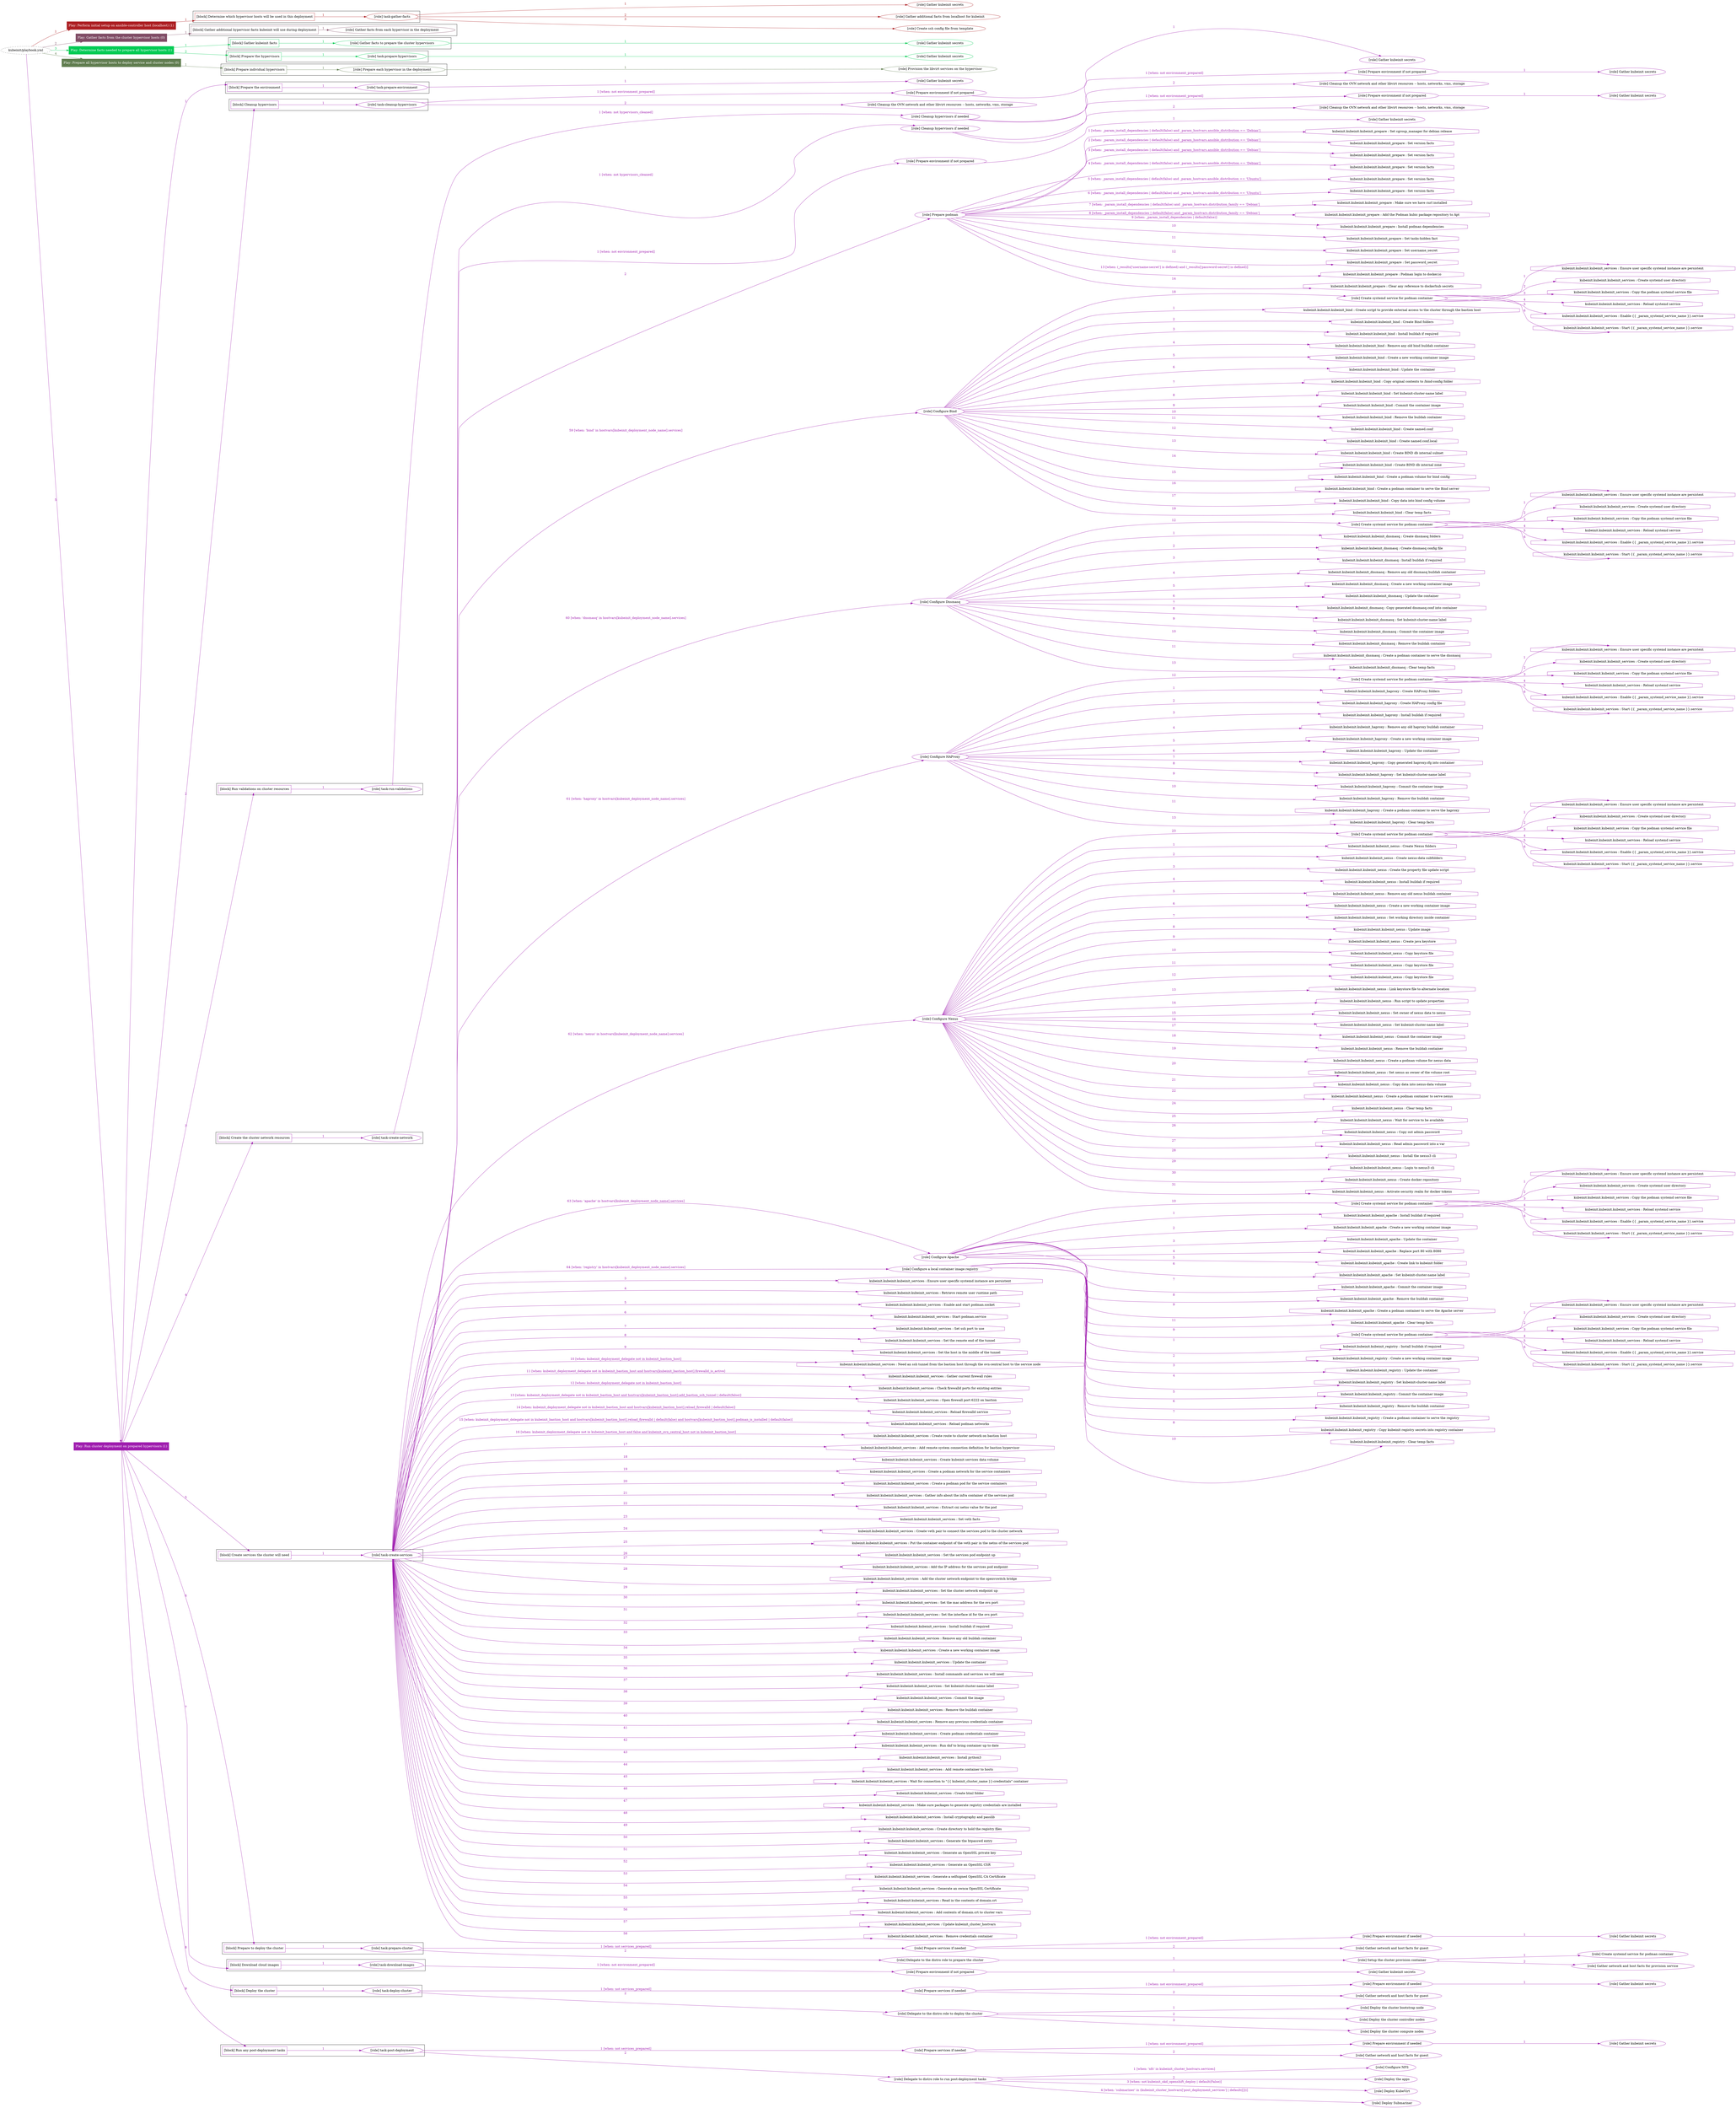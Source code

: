 digraph {
	graph [concentrate=true ordering=in rankdir=LR ratio=fill]
	edge [esep=5 sep=10]
	"kubeinit/playbook.yml" [URL="/home/runner/work/kubeinit/kubeinit/kubeinit/playbook.yml" id=playbook_fa701bb8 style=dotted]
	play_2c833e1b [label="Play: Perform initial setup on ansible-controller host (localhost) (1)" URL="/home/runner/work/kubeinit/kubeinit/kubeinit/playbook.yml" color="#ad1f23" fontcolor="#ffffff" id=play_2c833e1b shape=box style=filled tooltip=localhost]
	"kubeinit/playbook.yml" -> play_2c833e1b [label="1 " color="#ad1f23" fontcolor="#ad1f23" id=edge_aac867aa labeltooltip="1 " tooltip="1 "]
	subgraph "Gather kubeinit secrets" {
		role_086bb94a [label="[role] Gather kubeinit secrets" URL="/home/runner/.ansible/collections/ansible_collections/kubeinit/kubeinit/roles/kubeinit_prepare/tasks/build_hypervisors_group.yml" color="#ad1f23" id=role_086bb94a tooltip="Gather kubeinit secrets"]
	}
	subgraph "Gather additional facts from localhost for kubeinit" {
		role_8ab5c702 [label="[role] Gather additional facts from localhost for kubeinit" URL="/home/runner/.ansible/collections/ansible_collections/kubeinit/kubeinit/roles/kubeinit_prepare/tasks/build_hypervisors_group.yml" color="#ad1f23" id=role_8ab5c702 tooltip="Gather additional facts from localhost for kubeinit"]
	}
	subgraph "Create ssh config file from template" {
		role_1b12d1eb [label="[role] Create ssh config file from template" URL="/home/runner/.ansible/collections/ansible_collections/kubeinit/kubeinit/roles/kubeinit_prepare/tasks/build_hypervisors_group.yml" color="#ad1f23" id=role_1b12d1eb tooltip="Create ssh config file from template"]
	}
	subgraph "task-gather-facts" {
		role_fef59b9d [label="[role] task-gather-facts" URL="/home/runner/work/kubeinit/kubeinit/kubeinit/playbook.yml" color="#ad1f23" id=role_fef59b9d tooltip="task-gather-facts"]
		role_fef59b9d -> role_086bb94a [label="1 " color="#ad1f23" fontcolor="#ad1f23" id=edge_e44e7acb labeltooltip="1 " tooltip="1 "]
		role_fef59b9d -> role_8ab5c702 [label="2 " color="#ad1f23" fontcolor="#ad1f23" id=edge_2feb5ae4 labeltooltip="2 " tooltip="2 "]
		role_fef59b9d -> role_1b12d1eb [label="3 " color="#ad1f23" fontcolor="#ad1f23" id=edge_76f8fd32 labeltooltip="3 " tooltip="3 "]
	}
	subgraph "Play: Perform initial setup on ansible-controller host (localhost) (1)" {
		play_2c833e1b -> block_96675112 [label=1 color="#ad1f23" fontcolor="#ad1f23" id=edge_190a7257 labeltooltip=1 tooltip=1]
		subgraph cluster_block_96675112 {
			block_96675112 [label="[block] Determine which hypervisor hosts will be used in this deployment" URL="/home/runner/work/kubeinit/kubeinit/kubeinit/playbook.yml" color="#ad1f23" id=block_96675112 labeltooltip="Determine which hypervisor hosts will be used in this deployment" shape=box tooltip="Determine which hypervisor hosts will be used in this deployment"]
			block_96675112 -> role_fef59b9d [label="1 " color="#ad1f23" fontcolor="#ad1f23" id=edge_0d3470d0 labeltooltip="1 " tooltip="1 "]
		}
	}
	play_5aac878f [label="Play: Gather facts from the cluster hypervisor hosts (0)" URL="/home/runner/work/kubeinit/kubeinit/kubeinit/playbook.yml" color="#804c65" fontcolor="#ffffff" id=play_5aac878f shape=box style=filled tooltip="Play: Gather facts from the cluster hypervisor hosts (0)"]
	"kubeinit/playbook.yml" -> play_5aac878f [label="2 " color="#804c65" fontcolor="#804c65" id=edge_866602c9 labeltooltip="2 " tooltip="2 "]
	subgraph "Gather facts from each hypervisor in the deployment" {
		role_aa4ca329 [label="[role] Gather facts from each hypervisor in the deployment" URL="/home/runner/work/kubeinit/kubeinit/kubeinit/playbook.yml" color="#804c65" id=role_aa4ca329 tooltip="Gather facts from each hypervisor in the deployment"]
	}
	subgraph "Play: Gather facts from the cluster hypervisor hosts (0)" {
		play_5aac878f -> block_a8deed47 [label=1 color="#804c65" fontcolor="#804c65" id=edge_05cd0f0b labeltooltip=1 tooltip=1]
		subgraph cluster_block_a8deed47 {
			block_a8deed47 [label="[block] Gather additional hypervisor facts kubeinit will use during deployment" URL="/home/runner/work/kubeinit/kubeinit/kubeinit/playbook.yml" color="#804c65" id=block_a8deed47 labeltooltip="Gather additional hypervisor facts kubeinit will use during deployment" shape=box tooltip="Gather additional hypervisor facts kubeinit will use during deployment"]
			block_a8deed47 -> role_aa4ca329 [label="1 " color="#804c65" fontcolor="#804c65" id=edge_00938cea labeltooltip="1 " tooltip="1 "]
		}
	}
	play_c48ef8db [label="Play: Determine facts needed to prepare all hypervisor hosts (1)" URL="/home/runner/work/kubeinit/kubeinit/kubeinit/playbook.yml" color="#01cb54" fontcolor="#ffffff" id=play_c48ef8db shape=box style=filled tooltip=localhost]
	"kubeinit/playbook.yml" -> play_c48ef8db [label="3 " color="#01cb54" fontcolor="#01cb54" id=edge_0904fd64 labeltooltip="3 " tooltip="3 "]
	subgraph "Gather kubeinit secrets" {
		role_1d9e45d4 [label="[role] Gather kubeinit secrets" URL="/home/runner/.ansible/collections/ansible_collections/kubeinit/kubeinit/roles/kubeinit_prepare/tasks/gather_kubeinit_facts.yml" color="#01cb54" id=role_1d9e45d4 tooltip="Gather kubeinit secrets"]
	}
	subgraph "Gather facts to prepare the cluster hypervisors" {
		role_d57d792f [label="[role] Gather facts to prepare the cluster hypervisors" URL="/home/runner/work/kubeinit/kubeinit/kubeinit/playbook.yml" color="#01cb54" id=role_d57d792f tooltip="Gather facts to prepare the cluster hypervisors"]
		role_d57d792f -> role_1d9e45d4 [label="1 " color="#01cb54" fontcolor="#01cb54" id=edge_605e304f labeltooltip="1 " tooltip="1 "]
	}
	subgraph "Gather kubeinit secrets" {
		role_8369cc08 [label="[role] Gather kubeinit secrets" URL="/home/runner/.ansible/collections/ansible_collections/kubeinit/kubeinit/roles/kubeinit_prepare/tasks/gather_kubeinit_facts.yml" color="#01cb54" id=role_8369cc08 tooltip="Gather kubeinit secrets"]
	}
	subgraph "task-prepare-hypervisors" {
		role_fa4ccea9 [label="[role] task-prepare-hypervisors" URL="/home/runner/work/kubeinit/kubeinit/kubeinit/playbook.yml" color="#01cb54" id=role_fa4ccea9 tooltip="task-prepare-hypervisors"]
		role_fa4ccea9 -> role_8369cc08 [label="1 " color="#01cb54" fontcolor="#01cb54" id=edge_47b89f5a labeltooltip="1 " tooltip="1 "]
	}
	subgraph "Play: Determine facts needed to prepare all hypervisor hosts (1)" {
		play_c48ef8db -> block_8ba77be2 [label=1 color="#01cb54" fontcolor="#01cb54" id=edge_79045567 labeltooltip=1 tooltip=1]
		subgraph cluster_block_8ba77be2 {
			block_8ba77be2 [label="[block] Gather kubeinit facts" URL="/home/runner/work/kubeinit/kubeinit/kubeinit/playbook.yml" color="#01cb54" id=block_8ba77be2 labeltooltip="Gather kubeinit facts" shape=box tooltip="Gather kubeinit facts"]
			block_8ba77be2 -> role_d57d792f [label="1 " color="#01cb54" fontcolor="#01cb54" id=edge_2a65d410 labeltooltip="1 " tooltip="1 "]
		}
		play_c48ef8db -> block_8ac2c8e6 [label=2 color="#01cb54" fontcolor="#01cb54" id=edge_8ce5d587 labeltooltip=2 tooltip=2]
		subgraph cluster_block_8ac2c8e6 {
			block_8ac2c8e6 [label="[block] Prepare the hypervisors" URL="/home/runner/work/kubeinit/kubeinit/kubeinit/playbook.yml" color="#01cb54" id=block_8ac2c8e6 labeltooltip="Prepare the hypervisors" shape=box tooltip="Prepare the hypervisors"]
			block_8ac2c8e6 -> role_fa4ccea9 [label="1 " color="#01cb54" fontcolor="#01cb54" id=edge_159b7b6e labeltooltip="1 " tooltip="1 "]
		}
	}
	play_be180e6a [label="Play: Prepare all hypervisor hosts to deploy service and cluster nodes (0)" URL="/home/runner/work/kubeinit/kubeinit/kubeinit/playbook.yml" color="#607d4f" fontcolor="#ffffff" id=play_be180e6a shape=box style=filled tooltip="Play: Prepare all hypervisor hosts to deploy service and cluster nodes (0)"]
	"kubeinit/playbook.yml" -> play_be180e6a [label="4 " color="#607d4f" fontcolor="#607d4f" id=edge_70f1428d labeltooltip="4 " tooltip="4 "]
	subgraph "Provision the libvirt services on the hypervisor" {
		role_bc063cfe [label="[role] Provision the libvirt services on the hypervisor" URL="/home/runner/.ansible/collections/ansible_collections/kubeinit/kubeinit/roles/kubeinit_prepare/tasks/prepare_hypervisor.yml" color="#607d4f" id=role_bc063cfe tooltip="Provision the libvirt services on the hypervisor"]
	}
	subgraph "Prepare each hypervisor in the deployment" {
		role_1d792e07 [label="[role] Prepare each hypervisor in the deployment" URL="/home/runner/work/kubeinit/kubeinit/kubeinit/playbook.yml" color="#607d4f" id=role_1d792e07 tooltip="Prepare each hypervisor in the deployment"]
		role_1d792e07 -> role_bc063cfe [label="1 " color="#607d4f" fontcolor="#607d4f" id=edge_4bcd696d labeltooltip="1 " tooltip="1 "]
	}
	subgraph "Play: Prepare all hypervisor hosts to deploy service and cluster nodes (0)" {
		play_be180e6a -> block_42605157 [label=1 color="#607d4f" fontcolor="#607d4f" id=edge_80bae015 labeltooltip=1 tooltip=1]
		subgraph cluster_block_42605157 {
			block_42605157 [label="[block] Prepare individual hypervisors" URL="/home/runner/work/kubeinit/kubeinit/kubeinit/playbook.yml" color="#607d4f" id=block_42605157 labeltooltip="Prepare individual hypervisors" shape=box tooltip="Prepare individual hypervisors"]
			block_42605157 -> role_1d792e07 [label="1 " color="#607d4f" fontcolor="#607d4f" id=edge_c932c36b labeltooltip="1 " tooltip="1 "]
		}
	}
	play_34a5f2cc [label="Play: Run cluster deployment on prepared hypervisors (1)" URL="/home/runner/work/kubeinit/kubeinit/kubeinit/playbook.yml" color="#9f1daf" fontcolor="#ffffff" id=play_34a5f2cc shape=box style=filled tooltip=localhost]
	"kubeinit/playbook.yml" -> play_34a5f2cc [label="5 " color="#9f1daf" fontcolor="#9f1daf" id=edge_bab305e0 labeltooltip="5 " tooltip="5 "]
	subgraph "Gather kubeinit secrets" {
		role_4f41e884 [label="[role] Gather kubeinit secrets" URL="/home/runner/.ansible/collections/ansible_collections/kubeinit/kubeinit/roles/kubeinit_prepare/tasks/gather_kubeinit_facts.yml" color="#9f1daf" id=role_4f41e884 tooltip="Gather kubeinit secrets"]
	}
	subgraph "task-prepare-environment" {
		role_a1ec1068 [label="[role] task-prepare-environment" URL="/home/runner/work/kubeinit/kubeinit/kubeinit/playbook.yml" color="#9f1daf" id=role_a1ec1068 tooltip="task-prepare-environment"]
		role_a1ec1068 -> role_4f41e884 [label="1 " color="#9f1daf" fontcolor="#9f1daf" id=edge_9d46500b labeltooltip="1 " tooltip="1 "]
	}
	subgraph "Gather kubeinit secrets" {
		role_efb7631d [label="[role] Gather kubeinit secrets" URL="/home/runner/.ansible/collections/ansible_collections/kubeinit/kubeinit/roles/kubeinit_prepare/tasks/gather_kubeinit_facts.yml" color="#9f1daf" id=role_efb7631d tooltip="Gather kubeinit secrets"]
	}
	subgraph "Prepare environment if not prepared" {
		role_24d35333 [label="[role] Prepare environment if not prepared" URL="/home/runner/.ansible/collections/ansible_collections/kubeinit/kubeinit/roles/kubeinit_prepare/tasks/cleanup_hypervisors.yml" color="#9f1daf" id=role_24d35333 tooltip="Prepare environment if not prepared"]
		role_24d35333 -> role_efb7631d [label="1 " color="#9f1daf" fontcolor="#9f1daf" id=edge_eaf37a8a labeltooltip="1 " tooltip="1 "]
	}
	subgraph "Cleanup the OVN network and other libvirt resources -- hosts, networks, vms, storage" {
		role_7f34d9ed [label="[role] Cleanup the OVN network and other libvirt resources -- hosts, networks, vms, storage" URL="/home/runner/.ansible/collections/ansible_collections/kubeinit/kubeinit/roles/kubeinit_prepare/tasks/cleanup_hypervisors.yml" color="#9f1daf" id=role_7f34d9ed tooltip="Cleanup the OVN network and other libvirt resources -- hosts, networks, vms, storage"]
	}
	subgraph "task-cleanup-hypervisors" {
		role_dadf889d [label="[role] task-cleanup-hypervisors" URL="/home/runner/work/kubeinit/kubeinit/kubeinit/playbook.yml" color="#9f1daf" id=role_dadf889d tooltip="task-cleanup-hypervisors"]
		role_dadf889d -> role_24d35333 [label="1 [when: not environment_prepared]" color="#9f1daf" fontcolor="#9f1daf" id=edge_687a2b6a labeltooltip="1 [when: not environment_prepared]" tooltip="1 [when: not environment_prepared]"]
		role_dadf889d -> role_7f34d9ed [label="2 " color="#9f1daf" fontcolor="#9f1daf" id=edge_94ad46dc labeltooltip="2 " tooltip="2 "]
	}
	subgraph "Gather kubeinit secrets" {
		role_96434ce0 [label="[role] Gather kubeinit secrets" URL="/home/runner/.ansible/collections/ansible_collections/kubeinit/kubeinit/roles/kubeinit_prepare/tasks/gather_kubeinit_facts.yml" color="#9f1daf" id=role_96434ce0 tooltip="Gather kubeinit secrets"]
	}
	subgraph "Prepare environment if not prepared" {
		role_e803758e [label="[role] Prepare environment if not prepared" URL="/home/runner/.ansible/collections/ansible_collections/kubeinit/kubeinit/roles/kubeinit_prepare/tasks/cleanup_hypervisors.yml" color="#9f1daf" id=role_e803758e tooltip="Prepare environment if not prepared"]
		role_e803758e -> role_96434ce0 [label="1 " color="#9f1daf" fontcolor="#9f1daf" id=edge_d34c7ef8 labeltooltip="1 " tooltip="1 "]
	}
	subgraph "Cleanup the OVN network and other libvirt resources -- hosts, networks, vms, storage" {
		role_95fafeb8 [label="[role] Cleanup the OVN network and other libvirt resources -- hosts, networks, vms, storage" URL="/home/runner/.ansible/collections/ansible_collections/kubeinit/kubeinit/roles/kubeinit_prepare/tasks/cleanup_hypervisors.yml" color="#9f1daf" id=role_95fafeb8 tooltip="Cleanup the OVN network and other libvirt resources -- hosts, networks, vms, storage"]
	}
	subgraph "Cleanup hypervisors if needed" {
		role_5713bea0 [label="[role] Cleanup hypervisors if needed" URL="/home/runner/.ansible/collections/ansible_collections/kubeinit/kubeinit/roles/kubeinit_validations/tasks/main.yml" color="#9f1daf" id=role_5713bea0 tooltip="Cleanup hypervisors if needed"]
		role_5713bea0 -> role_e803758e [label="1 [when: not environment_prepared]" color="#9f1daf" fontcolor="#9f1daf" id=edge_d2598134 labeltooltip="1 [when: not environment_prepared]" tooltip="1 [when: not environment_prepared]"]
		role_5713bea0 -> role_95fafeb8 [label="2 " color="#9f1daf" fontcolor="#9f1daf" id=edge_bc7eead6 labeltooltip="2 " tooltip="2 "]
	}
	subgraph "task-run-validations" {
		role_eb35410e [label="[role] task-run-validations" URL="/home/runner/work/kubeinit/kubeinit/kubeinit/playbook.yml" color="#9f1daf" id=role_eb35410e tooltip="task-run-validations"]
		role_eb35410e -> role_5713bea0 [label="1 [when: not hypervisors_cleaned]" color="#9f1daf" fontcolor="#9f1daf" id=edge_f96971d5 labeltooltip="1 [when: not hypervisors_cleaned]" tooltip="1 [when: not hypervisors_cleaned]"]
	}
	subgraph "Gather kubeinit secrets" {
		role_18cba954 [label="[role] Gather kubeinit secrets" URL="/home/runner/.ansible/collections/ansible_collections/kubeinit/kubeinit/roles/kubeinit_prepare/tasks/gather_kubeinit_facts.yml" color="#9f1daf" id=role_18cba954 tooltip="Gather kubeinit secrets"]
	}
	subgraph "Prepare environment if not prepared" {
		role_57f25e6e [label="[role] Prepare environment if not prepared" URL="/home/runner/.ansible/collections/ansible_collections/kubeinit/kubeinit/roles/kubeinit_prepare/tasks/cleanup_hypervisors.yml" color="#9f1daf" id=role_57f25e6e tooltip="Prepare environment if not prepared"]
		role_57f25e6e -> role_18cba954 [label="1 " color="#9f1daf" fontcolor="#9f1daf" id=edge_3fd754ac labeltooltip="1 " tooltip="1 "]
	}
	subgraph "Cleanup the OVN network and other libvirt resources -- hosts, networks, vms, storage" {
		role_154f7b42 [label="[role] Cleanup the OVN network and other libvirt resources -- hosts, networks, vms, storage" URL="/home/runner/.ansible/collections/ansible_collections/kubeinit/kubeinit/roles/kubeinit_prepare/tasks/cleanup_hypervisors.yml" color="#9f1daf" id=role_154f7b42 tooltip="Cleanup the OVN network and other libvirt resources -- hosts, networks, vms, storage"]
	}
	subgraph "Cleanup hypervisors if needed" {
		role_369256f4 [label="[role] Cleanup hypervisors if needed" URL="/home/runner/.ansible/collections/ansible_collections/kubeinit/kubeinit/roles/kubeinit_libvirt/tasks/create_network.yml" color="#9f1daf" id=role_369256f4 tooltip="Cleanup hypervisors if needed"]
		role_369256f4 -> role_57f25e6e [label="1 [when: not environment_prepared]" color="#9f1daf" fontcolor="#9f1daf" id=edge_021a4d01 labeltooltip="1 [when: not environment_prepared]" tooltip="1 [when: not environment_prepared]"]
		role_369256f4 -> role_154f7b42 [label="2 " color="#9f1daf" fontcolor="#9f1daf" id=edge_a44622a0 labeltooltip="2 " tooltip="2 "]
	}
	subgraph "task-create-network" {
		role_75614416 [label="[role] task-create-network" URL="/home/runner/work/kubeinit/kubeinit/kubeinit/playbook.yml" color="#9f1daf" id=role_75614416 tooltip="task-create-network"]
		role_75614416 -> role_369256f4 [label="1 [when: not hypervisors_cleaned]" color="#9f1daf" fontcolor="#9f1daf" id=edge_47599df7 labeltooltip="1 [when: not hypervisors_cleaned]" tooltip="1 [when: not hypervisors_cleaned]"]
	}
	subgraph "Gather kubeinit secrets" {
		role_7f1a7dbe [label="[role] Gather kubeinit secrets" URL="/home/runner/.ansible/collections/ansible_collections/kubeinit/kubeinit/roles/kubeinit_prepare/tasks/gather_kubeinit_facts.yml" color="#9f1daf" id=role_7f1a7dbe tooltip="Gather kubeinit secrets"]
	}
	subgraph "Prepare environment if not prepared" {
		role_3eec9cab [label="[role] Prepare environment if not prepared" URL="/home/runner/.ansible/collections/ansible_collections/kubeinit/kubeinit/roles/kubeinit_services/tasks/main.yml" color="#9f1daf" id=role_3eec9cab tooltip="Prepare environment if not prepared"]
		role_3eec9cab -> role_7f1a7dbe [label="1 " color="#9f1daf" fontcolor="#9f1daf" id=edge_7fab5729 labeltooltip="1 " tooltip="1 "]
	}
	subgraph "Prepare podman" {
		role_07a30c7e [label="[role] Prepare podman" URL="/home/runner/.ansible/collections/ansible_collections/kubeinit/kubeinit/roles/kubeinit_services/tasks/00_create_service_pod.yml" color="#9f1daf" id=role_07a30c7e tooltip="Prepare podman"]
		task_463e7451 [label="kubeinit.kubeinit.kubeinit_prepare : Set cgroup_manager for debian release" URL="/home/runner/.ansible/collections/ansible_collections/kubeinit/kubeinit/roles/kubeinit_prepare/tasks/prepare_podman.yml" color="#9f1daf" id=task_463e7451 shape=octagon tooltip="kubeinit.kubeinit.kubeinit_prepare : Set cgroup_manager for debian release"]
		role_07a30c7e -> task_463e7451 [label="1 [when: _param_install_dependencies | default(false) and _param_hostvars.ansible_distribution == 'Debian']" color="#9f1daf" fontcolor="#9f1daf" id=edge_d8c66076 labeltooltip="1 [when: _param_install_dependencies | default(false) and _param_hostvars.ansible_distribution == 'Debian']" tooltip="1 [when: _param_install_dependencies | default(false) and _param_hostvars.ansible_distribution == 'Debian']"]
		task_512d2f2e [label="kubeinit.kubeinit.kubeinit_prepare : Set version facts" URL="/home/runner/.ansible/collections/ansible_collections/kubeinit/kubeinit/roles/kubeinit_prepare/tasks/prepare_podman.yml" color="#9f1daf" id=task_512d2f2e shape=octagon tooltip="kubeinit.kubeinit.kubeinit_prepare : Set version facts"]
		role_07a30c7e -> task_512d2f2e [label="2 [when: _param_install_dependencies | default(false) and _param_hostvars.ansible_distribution == 'Debian']" color="#9f1daf" fontcolor="#9f1daf" id=edge_2e41b290 labeltooltip="2 [when: _param_install_dependencies | default(false) and _param_hostvars.ansible_distribution == 'Debian']" tooltip="2 [when: _param_install_dependencies | default(false) and _param_hostvars.ansible_distribution == 'Debian']"]
		task_02ea7018 [label="kubeinit.kubeinit.kubeinit_prepare : Set version facts" URL="/home/runner/.ansible/collections/ansible_collections/kubeinit/kubeinit/roles/kubeinit_prepare/tasks/prepare_podman.yml" color="#9f1daf" id=task_02ea7018 shape=octagon tooltip="kubeinit.kubeinit.kubeinit_prepare : Set version facts"]
		role_07a30c7e -> task_02ea7018 [label="3 [when: _param_install_dependencies | default(false) and _param_hostvars.ansible_distribution == 'Debian']" color="#9f1daf" fontcolor="#9f1daf" id=edge_ed9cb383 labeltooltip="3 [when: _param_install_dependencies | default(false) and _param_hostvars.ansible_distribution == 'Debian']" tooltip="3 [when: _param_install_dependencies | default(false) and _param_hostvars.ansible_distribution == 'Debian']"]
		task_b1a7c970 [label="kubeinit.kubeinit.kubeinit_prepare : Set version facts" URL="/home/runner/.ansible/collections/ansible_collections/kubeinit/kubeinit/roles/kubeinit_prepare/tasks/prepare_podman.yml" color="#9f1daf" id=task_b1a7c970 shape=octagon tooltip="kubeinit.kubeinit.kubeinit_prepare : Set version facts"]
		role_07a30c7e -> task_b1a7c970 [label="4 [when: _param_install_dependencies | default(false) and _param_hostvars.ansible_distribution == 'Debian']" color="#9f1daf" fontcolor="#9f1daf" id=edge_892d43ac labeltooltip="4 [when: _param_install_dependencies | default(false) and _param_hostvars.ansible_distribution == 'Debian']" tooltip="4 [when: _param_install_dependencies | default(false) and _param_hostvars.ansible_distribution == 'Debian']"]
		task_feb74c91 [label="kubeinit.kubeinit.kubeinit_prepare : Set version facts" URL="/home/runner/.ansible/collections/ansible_collections/kubeinit/kubeinit/roles/kubeinit_prepare/tasks/prepare_podman.yml" color="#9f1daf" id=task_feb74c91 shape=octagon tooltip="kubeinit.kubeinit.kubeinit_prepare : Set version facts"]
		role_07a30c7e -> task_feb74c91 [label="5 [when: _param_install_dependencies | default(false) and _param_hostvars.ansible_distribution == 'Ubuntu']" color="#9f1daf" fontcolor="#9f1daf" id=edge_605c9ff5 labeltooltip="5 [when: _param_install_dependencies | default(false) and _param_hostvars.ansible_distribution == 'Ubuntu']" tooltip="5 [when: _param_install_dependencies | default(false) and _param_hostvars.ansible_distribution == 'Ubuntu']"]
		task_c963bd01 [label="kubeinit.kubeinit.kubeinit_prepare : Set version facts" URL="/home/runner/.ansible/collections/ansible_collections/kubeinit/kubeinit/roles/kubeinit_prepare/tasks/prepare_podman.yml" color="#9f1daf" id=task_c963bd01 shape=octagon tooltip="kubeinit.kubeinit.kubeinit_prepare : Set version facts"]
		role_07a30c7e -> task_c963bd01 [label="6 [when: _param_install_dependencies | default(false) and _param_hostvars.ansible_distribution == 'Ubuntu']" color="#9f1daf" fontcolor="#9f1daf" id=edge_59b9ea75 labeltooltip="6 [when: _param_install_dependencies | default(false) and _param_hostvars.ansible_distribution == 'Ubuntu']" tooltip="6 [when: _param_install_dependencies | default(false) and _param_hostvars.ansible_distribution == 'Ubuntu']"]
		task_0b6af38a [label="kubeinit.kubeinit.kubeinit_prepare : Make sure we have curl installed" URL="/home/runner/.ansible/collections/ansible_collections/kubeinit/kubeinit/roles/kubeinit_prepare/tasks/prepare_podman.yml" color="#9f1daf" id=task_0b6af38a shape=octagon tooltip="kubeinit.kubeinit.kubeinit_prepare : Make sure we have curl installed"]
		role_07a30c7e -> task_0b6af38a [label="7 [when: _param_install_dependencies | default(false) and _param_hostvars.distribution_family == 'Debian']" color="#9f1daf" fontcolor="#9f1daf" id=edge_fd583ab7 labeltooltip="7 [when: _param_install_dependencies | default(false) and _param_hostvars.distribution_family == 'Debian']" tooltip="7 [when: _param_install_dependencies | default(false) and _param_hostvars.distribution_family == 'Debian']"]
		task_473076f0 [label="kubeinit.kubeinit.kubeinit_prepare : Add the Podman kubic package repository to Apt" URL="/home/runner/.ansible/collections/ansible_collections/kubeinit/kubeinit/roles/kubeinit_prepare/tasks/prepare_podman.yml" color="#9f1daf" id=task_473076f0 shape=octagon tooltip="kubeinit.kubeinit.kubeinit_prepare : Add the Podman kubic package repository to Apt"]
		role_07a30c7e -> task_473076f0 [label="8 [when: _param_install_dependencies | default(false) and _param_hostvars.distribution_family == 'Debian']" color="#9f1daf" fontcolor="#9f1daf" id=edge_5bb8181f labeltooltip="8 [when: _param_install_dependencies | default(false) and _param_hostvars.distribution_family == 'Debian']" tooltip="8 [when: _param_install_dependencies | default(false) and _param_hostvars.distribution_family == 'Debian']"]
		task_f6d61836 [label="kubeinit.kubeinit.kubeinit_prepare : Install podman dependencies" URL="/home/runner/.ansible/collections/ansible_collections/kubeinit/kubeinit/roles/kubeinit_prepare/tasks/prepare_podman.yml" color="#9f1daf" id=task_f6d61836 shape=octagon tooltip="kubeinit.kubeinit.kubeinit_prepare : Install podman dependencies"]
		role_07a30c7e -> task_f6d61836 [label="9 [when: _param_install_dependencies | default(false)]" color="#9f1daf" fontcolor="#9f1daf" id=edge_5db678a6 labeltooltip="9 [when: _param_install_dependencies | default(false)]" tooltip="9 [when: _param_install_dependencies | default(false)]"]
		task_4315339f [label="kubeinit.kubeinit.kubeinit_prepare : Set tasks-hidden fact" URL="/home/runner/.ansible/collections/ansible_collections/kubeinit/kubeinit/roles/kubeinit_prepare/tasks/prepare_podman.yml" color="#9f1daf" id=task_4315339f shape=octagon tooltip="kubeinit.kubeinit.kubeinit_prepare : Set tasks-hidden fact"]
		role_07a30c7e -> task_4315339f [label="10 " color="#9f1daf" fontcolor="#9f1daf" id=edge_b327d3ff labeltooltip="10 " tooltip="10 "]
		task_2082979a [label="kubeinit.kubeinit.kubeinit_prepare : Set username_secret" URL="/home/runner/.ansible/collections/ansible_collections/kubeinit/kubeinit/roles/kubeinit_prepare/tasks/prepare_podman.yml" color="#9f1daf" id=task_2082979a shape=octagon tooltip="kubeinit.kubeinit.kubeinit_prepare : Set username_secret"]
		role_07a30c7e -> task_2082979a [label="11 " color="#9f1daf" fontcolor="#9f1daf" id=edge_20ea6ac0 labeltooltip="11 " tooltip="11 "]
		task_a0ffe0d0 [label="kubeinit.kubeinit.kubeinit_prepare : Set password_secret" URL="/home/runner/.ansible/collections/ansible_collections/kubeinit/kubeinit/roles/kubeinit_prepare/tasks/prepare_podman.yml" color="#9f1daf" id=task_a0ffe0d0 shape=octagon tooltip="kubeinit.kubeinit.kubeinit_prepare : Set password_secret"]
		role_07a30c7e -> task_a0ffe0d0 [label="12 " color="#9f1daf" fontcolor="#9f1daf" id=edge_ec1f7825 labeltooltip="12 " tooltip="12 "]
		task_7e7aa68e [label="kubeinit.kubeinit.kubeinit_prepare : Podman login to docker.io" URL="/home/runner/.ansible/collections/ansible_collections/kubeinit/kubeinit/roles/kubeinit_prepare/tasks/prepare_podman.yml" color="#9f1daf" id=task_7e7aa68e shape=octagon tooltip="kubeinit.kubeinit.kubeinit_prepare : Podman login to docker.io"]
		role_07a30c7e -> task_7e7aa68e [label="13 [when: (_results['username-secret'] is defined) and (_results['password-secret'] is defined)]" color="#9f1daf" fontcolor="#9f1daf" id=edge_cf23d2a4 labeltooltip="13 [when: (_results['username-secret'] is defined) and (_results['password-secret'] is defined)]" tooltip="13 [when: (_results['username-secret'] is defined) and (_results['password-secret'] is defined)]"]
		task_af1628bb [label="kubeinit.kubeinit.kubeinit_prepare : Clear any reference to dockerhub secrets" URL="/home/runner/.ansible/collections/ansible_collections/kubeinit/kubeinit/roles/kubeinit_prepare/tasks/prepare_podman.yml" color="#9f1daf" id=task_af1628bb shape=octagon tooltip="kubeinit.kubeinit.kubeinit_prepare : Clear any reference to dockerhub secrets"]
		role_07a30c7e -> task_af1628bb [label="14 " color="#9f1daf" fontcolor="#9f1daf" id=edge_b52eff53 labeltooltip="14 " tooltip="14 "]
	}
	subgraph "Create systemd service for podman container" {
		role_50504280 [label="[role] Create systemd service for podman container" URL="/home/runner/.ansible/collections/ansible_collections/kubeinit/kubeinit/roles/kubeinit_bind/tasks/main.yml" color="#9f1daf" id=role_50504280 tooltip="Create systemd service for podman container"]
		task_f5ec91cf [label="kubeinit.kubeinit.kubeinit_services : Ensure user specific systemd instance are persistent" URL="/home/runner/.ansible/collections/ansible_collections/kubeinit/kubeinit/roles/kubeinit_services/tasks/create_managed_service.yml" color="#9f1daf" id=task_f5ec91cf shape=octagon tooltip="kubeinit.kubeinit.kubeinit_services : Ensure user specific systemd instance are persistent"]
		role_50504280 -> task_f5ec91cf [label="1 " color="#9f1daf" fontcolor="#9f1daf" id=edge_1e8cfa34 labeltooltip="1 " tooltip="1 "]
		task_dc906b91 [label="kubeinit.kubeinit.kubeinit_services : Create systemd user directory" URL="/home/runner/.ansible/collections/ansible_collections/kubeinit/kubeinit/roles/kubeinit_services/tasks/create_managed_service.yml" color="#9f1daf" id=task_dc906b91 shape=octagon tooltip="kubeinit.kubeinit.kubeinit_services : Create systemd user directory"]
		role_50504280 -> task_dc906b91 [label="2 " color="#9f1daf" fontcolor="#9f1daf" id=edge_e7751a1b labeltooltip="2 " tooltip="2 "]
		task_98198230 [label="kubeinit.kubeinit.kubeinit_services : Copy the podman systemd service file" URL="/home/runner/.ansible/collections/ansible_collections/kubeinit/kubeinit/roles/kubeinit_services/tasks/create_managed_service.yml" color="#9f1daf" id=task_98198230 shape=octagon tooltip="kubeinit.kubeinit.kubeinit_services : Copy the podman systemd service file"]
		role_50504280 -> task_98198230 [label="3 " color="#9f1daf" fontcolor="#9f1daf" id=edge_150e734a labeltooltip="3 " tooltip="3 "]
		task_d7c708c0 [label="kubeinit.kubeinit.kubeinit_services : Reload systemd service" URL="/home/runner/.ansible/collections/ansible_collections/kubeinit/kubeinit/roles/kubeinit_services/tasks/create_managed_service.yml" color="#9f1daf" id=task_d7c708c0 shape=octagon tooltip="kubeinit.kubeinit.kubeinit_services : Reload systemd service"]
		role_50504280 -> task_d7c708c0 [label="4 " color="#9f1daf" fontcolor="#9f1daf" id=edge_1f94d659 labeltooltip="4 " tooltip="4 "]
		task_208d42bf [label="kubeinit.kubeinit.kubeinit_services : Enable {{ _param_systemd_service_name }}.service" URL="/home/runner/.ansible/collections/ansible_collections/kubeinit/kubeinit/roles/kubeinit_services/tasks/create_managed_service.yml" color="#9f1daf" id=task_208d42bf shape=octagon tooltip="kubeinit.kubeinit.kubeinit_services : Enable {{ _param_systemd_service_name }}.service"]
		role_50504280 -> task_208d42bf [label="5 " color="#9f1daf" fontcolor="#9f1daf" id=edge_13c535bd labeltooltip="5 " tooltip="5 "]
		task_fa293032 [label="kubeinit.kubeinit.kubeinit_services : Start {{ _param_systemd_service_name }}.service" URL="/home/runner/.ansible/collections/ansible_collections/kubeinit/kubeinit/roles/kubeinit_services/tasks/create_managed_service.yml" color="#9f1daf" id=task_fa293032 shape=octagon tooltip="kubeinit.kubeinit.kubeinit_services : Start {{ _param_systemd_service_name }}.service"]
		role_50504280 -> task_fa293032 [label="6 " color="#9f1daf" fontcolor="#9f1daf" id=edge_40d76be4 labeltooltip="6 " tooltip="6 "]
	}
	subgraph "Configure Bind" {
		role_43c71bc5 [label="[role] Configure Bind" URL="/home/runner/.ansible/collections/ansible_collections/kubeinit/kubeinit/roles/kubeinit_services/tasks/start_services_containers.yml" color="#9f1daf" id=role_43c71bc5 tooltip="Configure Bind"]
		task_c7531664 [label="kubeinit.kubeinit.kubeinit_bind : Create script to provide external access to the cluster through the bastion host" URL="/home/runner/.ansible/collections/ansible_collections/kubeinit/kubeinit/roles/kubeinit_bind/tasks/main.yml" color="#9f1daf" id=task_c7531664 shape=octagon tooltip="kubeinit.kubeinit.kubeinit_bind : Create script to provide external access to the cluster through the bastion host"]
		role_43c71bc5 -> task_c7531664 [label="1 " color="#9f1daf" fontcolor="#9f1daf" id=edge_5e943881 labeltooltip="1 " tooltip="1 "]
		task_9d069800 [label="kubeinit.kubeinit.kubeinit_bind : Create Bind folders" URL="/home/runner/.ansible/collections/ansible_collections/kubeinit/kubeinit/roles/kubeinit_bind/tasks/main.yml" color="#9f1daf" id=task_9d069800 shape=octagon tooltip="kubeinit.kubeinit.kubeinit_bind : Create Bind folders"]
		role_43c71bc5 -> task_9d069800 [label="2 " color="#9f1daf" fontcolor="#9f1daf" id=edge_0cdab780 labeltooltip="2 " tooltip="2 "]
		task_c4070812 [label="kubeinit.kubeinit.kubeinit_bind : Install buildah if required" URL="/home/runner/.ansible/collections/ansible_collections/kubeinit/kubeinit/roles/kubeinit_bind/tasks/main.yml" color="#9f1daf" id=task_c4070812 shape=octagon tooltip="kubeinit.kubeinit.kubeinit_bind : Install buildah if required"]
		role_43c71bc5 -> task_c4070812 [label="3 " color="#9f1daf" fontcolor="#9f1daf" id=edge_aa64515c labeltooltip="3 " tooltip="3 "]
		task_f9c68f49 [label="kubeinit.kubeinit.kubeinit_bind : Remove any old bind buildah container" URL="/home/runner/.ansible/collections/ansible_collections/kubeinit/kubeinit/roles/kubeinit_bind/tasks/main.yml" color="#9f1daf" id=task_f9c68f49 shape=octagon tooltip="kubeinit.kubeinit.kubeinit_bind : Remove any old bind buildah container"]
		role_43c71bc5 -> task_f9c68f49 [label="4 " color="#9f1daf" fontcolor="#9f1daf" id=edge_e066aa11 labeltooltip="4 " tooltip="4 "]
		task_7e51c908 [label="kubeinit.kubeinit.kubeinit_bind : Create a new working container image" URL="/home/runner/.ansible/collections/ansible_collections/kubeinit/kubeinit/roles/kubeinit_bind/tasks/main.yml" color="#9f1daf" id=task_7e51c908 shape=octagon tooltip="kubeinit.kubeinit.kubeinit_bind : Create a new working container image"]
		role_43c71bc5 -> task_7e51c908 [label="5 " color="#9f1daf" fontcolor="#9f1daf" id=edge_6b0b42df labeltooltip="5 " tooltip="5 "]
		task_7fd03da5 [label="kubeinit.kubeinit.kubeinit_bind : Update the container" URL="/home/runner/.ansible/collections/ansible_collections/kubeinit/kubeinit/roles/kubeinit_bind/tasks/main.yml" color="#9f1daf" id=task_7fd03da5 shape=octagon tooltip="kubeinit.kubeinit.kubeinit_bind : Update the container"]
		role_43c71bc5 -> task_7fd03da5 [label="6 " color="#9f1daf" fontcolor="#9f1daf" id=edge_b3ddf042 labeltooltip="6 " tooltip="6 "]
		task_98887207 [label="kubeinit.kubeinit.kubeinit_bind : Copy original contents to /bind-config folder" URL="/home/runner/.ansible/collections/ansible_collections/kubeinit/kubeinit/roles/kubeinit_bind/tasks/main.yml" color="#9f1daf" id=task_98887207 shape=octagon tooltip="kubeinit.kubeinit.kubeinit_bind : Copy original contents to /bind-config folder"]
		role_43c71bc5 -> task_98887207 [label="7 " color="#9f1daf" fontcolor="#9f1daf" id=edge_85136a00 labeltooltip="7 " tooltip="7 "]
		task_78baf8c0 [label="kubeinit.kubeinit.kubeinit_bind : Set kubeinit-cluster-name label" URL="/home/runner/.ansible/collections/ansible_collections/kubeinit/kubeinit/roles/kubeinit_bind/tasks/main.yml" color="#9f1daf" id=task_78baf8c0 shape=octagon tooltip="kubeinit.kubeinit.kubeinit_bind : Set kubeinit-cluster-name label"]
		role_43c71bc5 -> task_78baf8c0 [label="8 " color="#9f1daf" fontcolor="#9f1daf" id=edge_7bc6cbae labeltooltip="8 " tooltip="8 "]
		task_3e6f204a [label="kubeinit.kubeinit.kubeinit_bind : Commit the container image" URL="/home/runner/.ansible/collections/ansible_collections/kubeinit/kubeinit/roles/kubeinit_bind/tasks/main.yml" color="#9f1daf" id=task_3e6f204a shape=octagon tooltip="kubeinit.kubeinit.kubeinit_bind : Commit the container image"]
		role_43c71bc5 -> task_3e6f204a [label="9 " color="#9f1daf" fontcolor="#9f1daf" id=edge_e22d6390 labeltooltip="9 " tooltip="9 "]
		task_3bbd3ec2 [label="kubeinit.kubeinit.kubeinit_bind : Remove the buildah container" URL="/home/runner/.ansible/collections/ansible_collections/kubeinit/kubeinit/roles/kubeinit_bind/tasks/main.yml" color="#9f1daf" id=task_3bbd3ec2 shape=octagon tooltip="kubeinit.kubeinit.kubeinit_bind : Remove the buildah container"]
		role_43c71bc5 -> task_3bbd3ec2 [label="10 " color="#9f1daf" fontcolor="#9f1daf" id=edge_6848ccc2 labeltooltip="10 " tooltip="10 "]
		task_9a4b49c6 [label="kubeinit.kubeinit.kubeinit_bind : Create named.conf" URL="/home/runner/.ansible/collections/ansible_collections/kubeinit/kubeinit/roles/kubeinit_bind/tasks/main.yml" color="#9f1daf" id=task_9a4b49c6 shape=octagon tooltip="kubeinit.kubeinit.kubeinit_bind : Create named.conf"]
		role_43c71bc5 -> task_9a4b49c6 [label="11 " color="#9f1daf" fontcolor="#9f1daf" id=edge_ab0bd041 labeltooltip="11 " tooltip="11 "]
		task_99782953 [label="kubeinit.kubeinit.kubeinit_bind : Create named.conf.local" URL="/home/runner/.ansible/collections/ansible_collections/kubeinit/kubeinit/roles/kubeinit_bind/tasks/main.yml" color="#9f1daf" id=task_99782953 shape=octagon tooltip="kubeinit.kubeinit.kubeinit_bind : Create named.conf.local"]
		role_43c71bc5 -> task_99782953 [label="12 " color="#9f1daf" fontcolor="#9f1daf" id=edge_a0704694 labeltooltip="12 " tooltip="12 "]
		task_528e65ed [label="kubeinit.kubeinit.kubeinit_bind : Create BIND db internal subnet" URL="/home/runner/.ansible/collections/ansible_collections/kubeinit/kubeinit/roles/kubeinit_bind/tasks/main.yml" color="#9f1daf" id=task_528e65ed shape=octagon tooltip="kubeinit.kubeinit.kubeinit_bind : Create BIND db internal subnet"]
		role_43c71bc5 -> task_528e65ed [label="13 " color="#9f1daf" fontcolor="#9f1daf" id=edge_6d1ebc7b labeltooltip="13 " tooltip="13 "]
		task_c86c9275 [label="kubeinit.kubeinit.kubeinit_bind : Create BIND db internal zone" URL="/home/runner/.ansible/collections/ansible_collections/kubeinit/kubeinit/roles/kubeinit_bind/tasks/main.yml" color="#9f1daf" id=task_c86c9275 shape=octagon tooltip="kubeinit.kubeinit.kubeinit_bind : Create BIND db internal zone"]
		role_43c71bc5 -> task_c86c9275 [label="14 " color="#9f1daf" fontcolor="#9f1daf" id=edge_af392466 labeltooltip="14 " tooltip="14 "]
		task_5fc472c3 [label="kubeinit.kubeinit.kubeinit_bind : Create a podman volume for bind config" URL="/home/runner/.ansible/collections/ansible_collections/kubeinit/kubeinit/roles/kubeinit_bind/tasks/main.yml" color="#9f1daf" id=task_5fc472c3 shape=octagon tooltip="kubeinit.kubeinit.kubeinit_bind : Create a podman volume for bind config"]
		role_43c71bc5 -> task_5fc472c3 [label="15 " color="#9f1daf" fontcolor="#9f1daf" id=edge_a18266e3 labeltooltip="15 " tooltip="15 "]
		task_b3769948 [label="kubeinit.kubeinit.kubeinit_bind : Create a podman container to serve the Bind server" URL="/home/runner/.ansible/collections/ansible_collections/kubeinit/kubeinit/roles/kubeinit_bind/tasks/main.yml" color="#9f1daf" id=task_b3769948 shape=octagon tooltip="kubeinit.kubeinit.kubeinit_bind : Create a podman container to serve the Bind server"]
		role_43c71bc5 -> task_b3769948 [label="16 " color="#9f1daf" fontcolor="#9f1daf" id=edge_163637da labeltooltip="16 " tooltip="16 "]
		task_4baa5677 [label="kubeinit.kubeinit.kubeinit_bind : Copy data into bind config volume" URL="/home/runner/.ansible/collections/ansible_collections/kubeinit/kubeinit/roles/kubeinit_bind/tasks/main.yml" color="#9f1daf" id=task_4baa5677 shape=octagon tooltip="kubeinit.kubeinit.kubeinit_bind : Copy data into bind config volume"]
		role_43c71bc5 -> task_4baa5677 [label="17 " color="#9f1daf" fontcolor="#9f1daf" id=edge_3c504888 labeltooltip="17 " tooltip="17 "]
		role_43c71bc5 -> role_50504280 [label="18 " color="#9f1daf" fontcolor="#9f1daf" id=edge_93a44ac0 labeltooltip="18 " tooltip="18 "]
		task_450948f7 [label="kubeinit.kubeinit.kubeinit_bind : Clear temp facts" URL="/home/runner/.ansible/collections/ansible_collections/kubeinit/kubeinit/roles/kubeinit_bind/tasks/main.yml" color="#9f1daf" id=task_450948f7 shape=octagon tooltip="kubeinit.kubeinit.kubeinit_bind : Clear temp facts"]
		role_43c71bc5 -> task_450948f7 [label="19 " color="#9f1daf" fontcolor="#9f1daf" id=edge_a38f34e3 labeltooltip="19 " tooltip="19 "]
	}
	subgraph "Create systemd service for podman container" {
		role_4d96b892 [label="[role] Create systemd service for podman container" URL="/home/runner/.ansible/collections/ansible_collections/kubeinit/kubeinit/roles/kubeinit_dnsmasq/tasks/main.yml" color="#9f1daf" id=role_4d96b892 tooltip="Create systemd service for podman container"]
		task_02cdbb7f [label="kubeinit.kubeinit.kubeinit_services : Ensure user specific systemd instance are persistent" URL="/home/runner/.ansible/collections/ansible_collections/kubeinit/kubeinit/roles/kubeinit_services/tasks/create_managed_service.yml" color="#9f1daf" id=task_02cdbb7f shape=octagon tooltip="kubeinit.kubeinit.kubeinit_services : Ensure user specific systemd instance are persistent"]
		role_4d96b892 -> task_02cdbb7f [label="1 " color="#9f1daf" fontcolor="#9f1daf" id=edge_27595e0f labeltooltip="1 " tooltip="1 "]
		task_23588472 [label="kubeinit.kubeinit.kubeinit_services : Create systemd user directory" URL="/home/runner/.ansible/collections/ansible_collections/kubeinit/kubeinit/roles/kubeinit_services/tasks/create_managed_service.yml" color="#9f1daf" id=task_23588472 shape=octagon tooltip="kubeinit.kubeinit.kubeinit_services : Create systemd user directory"]
		role_4d96b892 -> task_23588472 [label="2 " color="#9f1daf" fontcolor="#9f1daf" id=edge_806edce9 labeltooltip="2 " tooltip="2 "]
		task_67997e40 [label="kubeinit.kubeinit.kubeinit_services : Copy the podman systemd service file" URL="/home/runner/.ansible/collections/ansible_collections/kubeinit/kubeinit/roles/kubeinit_services/tasks/create_managed_service.yml" color="#9f1daf" id=task_67997e40 shape=octagon tooltip="kubeinit.kubeinit.kubeinit_services : Copy the podman systemd service file"]
		role_4d96b892 -> task_67997e40 [label="3 " color="#9f1daf" fontcolor="#9f1daf" id=edge_4489c8f1 labeltooltip="3 " tooltip="3 "]
		task_dbe070a4 [label="kubeinit.kubeinit.kubeinit_services : Reload systemd service" URL="/home/runner/.ansible/collections/ansible_collections/kubeinit/kubeinit/roles/kubeinit_services/tasks/create_managed_service.yml" color="#9f1daf" id=task_dbe070a4 shape=octagon tooltip="kubeinit.kubeinit.kubeinit_services : Reload systemd service"]
		role_4d96b892 -> task_dbe070a4 [label="4 " color="#9f1daf" fontcolor="#9f1daf" id=edge_bc534e8a labeltooltip="4 " tooltip="4 "]
		task_34edba32 [label="kubeinit.kubeinit.kubeinit_services : Enable {{ _param_systemd_service_name }}.service" URL="/home/runner/.ansible/collections/ansible_collections/kubeinit/kubeinit/roles/kubeinit_services/tasks/create_managed_service.yml" color="#9f1daf" id=task_34edba32 shape=octagon tooltip="kubeinit.kubeinit.kubeinit_services : Enable {{ _param_systemd_service_name }}.service"]
		role_4d96b892 -> task_34edba32 [label="5 " color="#9f1daf" fontcolor="#9f1daf" id=edge_e6bf5cba labeltooltip="5 " tooltip="5 "]
		task_f1005547 [label="kubeinit.kubeinit.kubeinit_services : Start {{ _param_systemd_service_name }}.service" URL="/home/runner/.ansible/collections/ansible_collections/kubeinit/kubeinit/roles/kubeinit_services/tasks/create_managed_service.yml" color="#9f1daf" id=task_f1005547 shape=octagon tooltip="kubeinit.kubeinit.kubeinit_services : Start {{ _param_systemd_service_name }}.service"]
		role_4d96b892 -> task_f1005547 [label="6 " color="#9f1daf" fontcolor="#9f1daf" id=edge_42b713db labeltooltip="6 " tooltip="6 "]
	}
	subgraph "Configure Dnsmasq" {
		role_2cb4e60f [label="[role] Configure Dnsmasq" URL="/home/runner/.ansible/collections/ansible_collections/kubeinit/kubeinit/roles/kubeinit_services/tasks/start_services_containers.yml" color="#9f1daf" id=role_2cb4e60f tooltip="Configure Dnsmasq"]
		task_8c8c8015 [label="kubeinit.kubeinit.kubeinit_dnsmasq : Create dnsmasq folders" URL="/home/runner/.ansible/collections/ansible_collections/kubeinit/kubeinit/roles/kubeinit_dnsmasq/tasks/main.yml" color="#9f1daf" id=task_8c8c8015 shape=octagon tooltip="kubeinit.kubeinit.kubeinit_dnsmasq : Create dnsmasq folders"]
		role_2cb4e60f -> task_8c8c8015 [label="1 " color="#9f1daf" fontcolor="#9f1daf" id=edge_74f2ba2c labeltooltip="1 " tooltip="1 "]
		task_9ff774a1 [label="kubeinit.kubeinit.kubeinit_dnsmasq : Create dnsmasq config file" URL="/home/runner/.ansible/collections/ansible_collections/kubeinit/kubeinit/roles/kubeinit_dnsmasq/tasks/main.yml" color="#9f1daf" id=task_9ff774a1 shape=octagon tooltip="kubeinit.kubeinit.kubeinit_dnsmasq : Create dnsmasq config file"]
		role_2cb4e60f -> task_9ff774a1 [label="2 " color="#9f1daf" fontcolor="#9f1daf" id=edge_ab209333 labeltooltip="2 " tooltip="2 "]
		task_bf3f44a2 [label="kubeinit.kubeinit.kubeinit_dnsmasq : Install buildah if required" URL="/home/runner/.ansible/collections/ansible_collections/kubeinit/kubeinit/roles/kubeinit_dnsmasq/tasks/main.yml" color="#9f1daf" id=task_bf3f44a2 shape=octagon tooltip="kubeinit.kubeinit.kubeinit_dnsmasq : Install buildah if required"]
		role_2cb4e60f -> task_bf3f44a2 [label="3 " color="#9f1daf" fontcolor="#9f1daf" id=edge_c6f781c2 labeltooltip="3 " tooltip="3 "]
		task_8dc7b9c3 [label="kubeinit.kubeinit.kubeinit_dnsmasq : Remove any old dnsmasq buildah container" URL="/home/runner/.ansible/collections/ansible_collections/kubeinit/kubeinit/roles/kubeinit_dnsmasq/tasks/main.yml" color="#9f1daf" id=task_8dc7b9c3 shape=octagon tooltip="kubeinit.kubeinit.kubeinit_dnsmasq : Remove any old dnsmasq buildah container"]
		role_2cb4e60f -> task_8dc7b9c3 [label="4 " color="#9f1daf" fontcolor="#9f1daf" id=edge_d1a8c635 labeltooltip="4 " tooltip="4 "]
		task_7e508bd7 [label="kubeinit.kubeinit.kubeinit_dnsmasq : Create a new working container image" URL="/home/runner/.ansible/collections/ansible_collections/kubeinit/kubeinit/roles/kubeinit_dnsmasq/tasks/main.yml" color="#9f1daf" id=task_7e508bd7 shape=octagon tooltip="kubeinit.kubeinit.kubeinit_dnsmasq : Create a new working container image"]
		role_2cb4e60f -> task_7e508bd7 [label="5 " color="#9f1daf" fontcolor="#9f1daf" id=edge_92f0260b labeltooltip="5 " tooltip="5 "]
		task_487c3777 [label="kubeinit.kubeinit.kubeinit_dnsmasq : Update the container" URL="/home/runner/.ansible/collections/ansible_collections/kubeinit/kubeinit/roles/kubeinit_dnsmasq/tasks/main.yml" color="#9f1daf" id=task_487c3777 shape=octagon tooltip="kubeinit.kubeinit.kubeinit_dnsmasq : Update the container"]
		role_2cb4e60f -> task_487c3777 [label="6 " color="#9f1daf" fontcolor="#9f1daf" id=edge_a3c1f101 labeltooltip="6 " tooltip="6 "]
		task_cd66e7e3 [label="kubeinit.kubeinit.kubeinit_dnsmasq : Copy generated dnsmasq.conf into container" URL="/home/runner/.ansible/collections/ansible_collections/kubeinit/kubeinit/roles/kubeinit_dnsmasq/tasks/main.yml" color="#9f1daf" id=task_cd66e7e3 shape=octagon tooltip="kubeinit.kubeinit.kubeinit_dnsmasq : Copy generated dnsmasq.conf into container"]
		role_2cb4e60f -> task_cd66e7e3 [label="7 " color="#9f1daf" fontcolor="#9f1daf" id=edge_b34e2d18 labeltooltip="7 " tooltip="7 "]
		task_55c07d3e [label="kubeinit.kubeinit.kubeinit_dnsmasq : Set kubeinit-cluster-name label" URL="/home/runner/.ansible/collections/ansible_collections/kubeinit/kubeinit/roles/kubeinit_dnsmasq/tasks/main.yml" color="#9f1daf" id=task_55c07d3e shape=octagon tooltip="kubeinit.kubeinit.kubeinit_dnsmasq : Set kubeinit-cluster-name label"]
		role_2cb4e60f -> task_55c07d3e [label="8 " color="#9f1daf" fontcolor="#9f1daf" id=edge_065ac93e labeltooltip="8 " tooltip="8 "]
		task_570deaa9 [label="kubeinit.kubeinit.kubeinit_dnsmasq : Commit the container image" URL="/home/runner/.ansible/collections/ansible_collections/kubeinit/kubeinit/roles/kubeinit_dnsmasq/tasks/main.yml" color="#9f1daf" id=task_570deaa9 shape=octagon tooltip="kubeinit.kubeinit.kubeinit_dnsmasq : Commit the container image"]
		role_2cb4e60f -> task_570deaa9 [label="9 " color="#9f1daf" fontcolor="#9f1daf" id=edge_2778403b labeltooltip="9 " tooltip="9 "]
		task_6438c664 [label="kubeinit.kubeinit.kubeinit_dnsmasq : Remove the buildah container" URL="/home/runner/.ansible/collections/ansible_collections/kubeinit/kubeinit/roles/kubeinit_dnsmasq/tasks/main.yml" color="#9f1daf" id=task_6438c664 shape=octagon tooltip="kubeinit.kubeinit.kubeinit_dnsmasq : Remove the buildah container"]
		role_2cb4e60f -> task_6438c664 [label="10 " color="#9f1daf" fontcolor="#9f1daf" id=edge_37a853de labeltooltip="10 " tooltip="10 "]
		task_318468a8 [label="kubeinit.kubeinit.kubeinit_dnsmasq : Create a podman container to serve the dnsmasq" URL="/home/runner/.ansible/collections/ansible_collections/kubeinit/kubeinit/roles/kubeinit_dnsmasq/tasks/main.yml" color="#9f1daf" id=task_318468a8 shape=octagon tooltip="kubeinit.kubeinit.kubeinit_dnsmasq : Create a podman container to serve the dnsmasq"]
		role_2cb4e60f -> task_318468a8 [label="11 " color="#9f1daf" fontcolor="#9f1daf" id=edge_0697aff9 labeltooltip="11 " tooltip="11 "]
		role_2cb4e60f -> role_4d96b892 [label="12 " color="#9f1daf" fontcolor="#9f1daf" id=edge_56e1ddeb labeltooltip="12 " tooltip="12 "]
		task_693e4efe [label="kubeinit.kubeinit.kubeinit_dnsmasq : Clear temp facts" URL="/home/runner/.ansible/collections/ansible_collections/kubeinit/kubeinit/roles/kubeinit_dnsmasq/tasks/main.yml" color="#9f1daf" id=task_693e4efe shape=octagon tooltip="kubeinit.kubeinit.kubeinit_dnsmasq : Clear temp facts"]
		role_2cb4e60f -> task_693e4efe [label="13 " color="#9f1daf" fontcolor="#9f1daf" id=edge_a57e9c3b labeltooltip="13 " tooltip="13 "]
	}
	subgraph "Create systemd service for podman container" {
		role_41340d7d [label="[role] Create systemd service for podman container" URL="/home/runner/.ansible/collections/ansible_collections/kubeinit/kubeinit/roles/kubeinit_haproxy/tasks/main.yml" color="#9f1daf" id=role_41340d7d tooltip="Create systemd service for podman container"]
		task_7e7c9fbc [label="kubeinit.kubeinit.kubeinit_services : Ensure user specific systemd instance are persistent" URL="/home/runner/.ansible/collections/ansible_collections/kubeinit/kubeinit/roles/kubeinit_services/tasks/create_managed_service.yml" color="#9f1daf" id=task_7e7c9fbc shape=octagon tooltip="kubeinit.kubeinit.kubeinit_services : Ensure user specific systemd instance are persistent"]
		role_41340d7d -> task_7e7c9fbc [label="1 " color="#9f1daf" fontcolor="#9f1daf" id=edge_95a58cba labeltooltip="1 " tooltip="1 "]
		task_726b6e0f [label="kubeinit.kubeinit.kubeinit_services : Create systemd user directory" URL="/home/runner/.ansible/collections/ansible_collections/kubeinit/kubeinit/roles/kubeinit_services/tasks/create_managed_service.yml" color="#9f1daf" id=task_726b6e0f shape=octagon tooltip="kubeinit.kubeinit.kubeinit_services : Create systemd user directory"]
		role_41340d7d -> task_726b6e0f [label="2 " color="#9f1daf" fontcolor="#9f1daf" id=edge_efacd0aa labeltooltip="2 " tooltip="2 "]
		task_c37bb323 [label="kubeinit.kubeinit.kubeinit_services : Copy the podman systemd service file" URL="/home/runner/.ansible/collections/ansible_collections/kubeinit/kubeinit/roles/kubeinit_services/tasks/create_managed_service.yml" color="#9f1daf" id=task_c37bb323 shape=octagon tooltip="kubeinit.kubeinit.kubeinit_services : Copy the podman systemd service file"]
		role_41340d7d -> task_c37bb323 [label="3 " color="#9f1daf" fontcolor="#9f1daf" id=edge_3e1f476a labeltooltip="3 " tooltip="3 "]
		task_ee80e148 [label="kubeinit.kubeinit.kubeinit_services : Reload systemd service" URL="/home/runner/.ansible/collections/ansible_collections/kubeinit/kubeinit/roles/kubeinit_services/tasks/create_managed_service.yml" color="#9f1daf" id=task_ee80e148 shape=octagon tooltip="kubeinit.kubeinit.kubeinit_services : Reload systemd service"]
		role_41340d7d -> task_ee80e148 [label="4 " color="#9f1daf" fontcolor="#9f1daf" id=edge_add8f245 labeltooltip="4 " tooltip="4 "]
		task_4feda6cc [label="kubeinit.kubeinit.kubeinit_services : Enable {{ _param_systemd_service_name }}.service" URL="/home/runner/.ansible/collections/ansible_collections/kubeinit/kubeinit/roles/kubeinit_services/tasks/create_managed_service.yml" color="#9f1daf" id=task_4feda6cc shape=octagon tooltip="kubeinit.kubeinit.kubeinit_services : Enable {{ _param_systemd_service_name }}.service"]
		role_41340d7d -> task_4feda6cc [label="5 " color="#9f1daf" fontcolor="#9f1daf" id=edge_50c0cbfb labeltooltip="5 " tooltip="5 "]
		task_a421ff49 [label="kubeinit.kubeinit.kubeinit_services : Start {{ _param_systemd_service_name }}.service" URL="/home/runner/.ansible/collections/ansible_collections/kubeinit/kubeinit/roles/kubeinit_services/tasks/create_managed_service.yml" color="#9f1daf" id=task_a421ff49 shape=octagon tooltip="kubeinit.kubeinit.kubeinit_services : Start {{ _param_systemd_service_name }}.service"]
		role_41340d7d -> task_a421ff49 [label="6 " color="#9f1daf" fontcolor="#9f1daf" id=edge_b8f7f1b6 labeltooltip="6 " tooltip="6 "]
	}
	subgraph "Configure HAProxy" {
		role_979f1146 [label="[role] Configure HAProxy" URL="/home/runner/.ansible/collections/ansible_collections/kubeinit/kubeinit/roles/kubeinit_services/tasks/start_services_containers.yml" color="#9f1daf" id=role_979f1146 tooltip="Configure HAProxy"]
		task_bd701efe [label="kubeinit.kubeinit.kubeinit_haproxy : Create HAProxy folders" URL="/home/runner/.ansible/collections/ansible_collections/kubeinit/kubeinit/roles/kubeinit_haproxy/tasks/main.yml" color="#9f1daf" id=task_bd701efe shape=octagon tooltip="kubeinit.kubeinit.kubeinit_haproxy : Create HAProxy folders"]
		role_979f1146 -> task_bd701efe [label="1 " color="#9f1daf" fontcolor="#9f1daf" id=edge_fce8ad37 labeltooltip="1 " tooltip="1 "]
		task_dec0d919 [label="kubeinit.kubeinit.kubeinit_haproxy : Create HAProxy config file" URL="/home/runner/.ansible/collections/ansible_collections/kubeinit/kubeinit/roles/kubeinit_haproxy/tasks/main.yml" color="#9f1daf" id=task_dec0d919 shape=octagon tooltip="kubeinit.kubeinit.kubeinit_haproxy : Create HAProxy config file"]
		role_979f1146 -> task_dec0d919 [label="2 " color="#9f1daf" fontcolor="#9f1daf" id=edge_e2d84b46 labeltooltip="2 " tooltip="2 "]
		task_b64a1353 [label="kubeinit.kubeinit.kubeinit_haproxy : Install buildah if required" URL="/home/runner/.ansible/collections/ansible_collections/kubeinit/kubeinit/roles/kubeinit_haproxy/tasks/main.yml" color="#9f1daf" id=task_b64a1353 shape=octagon tooltip="kubeinit.kubeinit.kubeinit_haproxy : Install buildah if required"]
		role_979f1146 -> task_b64a1353 [label="3 " color="#9f1daf" fontcolor="#9f1daf" id=edge_23ff86fc labeltooltip="3 " tooltip="3 "]
		task_aaa96135 [label="kubeinit.kubeinit.kubeinit_haproxy : Remove any old haproxy buildah container" URL="/home/runner/.ansible/collections/ansible_collections/kubeinit/kubeinit/roles/kubeinit_haproxy/tasks/main.yml" color="#9f1daf" id=task_aaa96135 shape=octagon tooltip="kubeinit.kubeinit.kubeinit_haproxy : Remove any old haproxy buildah container"]
		role_979f1146 -> task_aaa96135 [label="4 " color="#9f1daf" fontcolor="#9f1daf" id=edge_60b22fbb labeltooltip="4 " tooltip="4 "]
		task_7d4264ad [label="kubeinit.kubeinit.kubeinit_haproxy : Create a new working container image" URL="/home/runner/.ansible/collections/ansible_collections/kubeinit/kubeinit/roles/kubeinit_haproxy/tasks/main.yml" color="#9f1daf" id=task_7d4264ad shape=octagon tooltip="kubeinit.kubeinit.kubeinit_haproxy : Create a new working container image"]
		role_979f1146 -> task_7d4264ad [label="5 " color="#9f1daf" fontcolor="#9f1daf" id=edge_952bbdb6 labeltooltip="5 " tooltip="5 "]
		task_4d2d0126 [label="kubeinit.kubeinit.kubeinit_haproxy : Update the container" URL="/home/runner/.ansible/collections/ansible_collections/kubeinit/kubeinit/roles/kubeinit_haproxy/tasks/main.yml" color="#9f1daf" id=task_4d2d0126 shape=octagon tooltip="kubeinit.kubeinit.kubeinit_haproxy : Update the container"]
		role_979f1146 -> task_4d2d0126 [label="6 " color="#9f1daf" fontcolor="#9f1daf" id=edge_8c077f20 labeltooltip="6 " tooltip="6 "]
		task_e51af371 [label="kubeinit.kubeinit.kubeinit_haproxy : Copy generated haproxy.cfg into container" URL="/home/runner/.ansible/collections/ansible_collections/kubeinit/kubeinit/roles/kubeinit_haproxy/tasks/main.yml" color="#9f1daf" id=task_e51af371 shape=octagon tooltip="kubeinit.kubeinit.kubeinit_haproxy : Copy generated haproxy.cfg into container"]
		role_979f1146 -> task_e51af371 [label="7 " color="#9f1daf" fontcolor="#9f1daf" id=edge_d0cabe51 labeltooltip="7 " tooltip="7 "]
		task_7d554fb3 [label="kubeinit.kubeinit.kubeinit_haproxy : Set kubeinit-cluster-name label" URL="/home/runner/.ansible/collections/ansible_collections/kubeinit/kubeinit/roles/kubeinit_haproxy/tasks/main.yml" color="#9f1daf" id=task_7d554fb3 shape=octagon tooltip="kubeinit.kubeinit.kubeinit_haproxy : Set kubeinit-cluster-name label"]
		role_979f1146 -> task_7d554fb3 [label="8 " color="#9f1daf" fontcolor="#9f1daf" id=edge_b773bf85 labeltooltip="8 " tooltip="8 "]
		task_dcd9b971 [label="kubeinit.kubeinit.kubeinit_haproxy : Commit the container image" URL="/home/runner/.ansible/collections/ansible_collections/kubeinit/kubeinit/roles/kubeinit_haproxy/tasks/main.yml" color="#9f1daf" id=task_dcd9b971 shape=octagon tooltip="kubeinit.kubeinit.kubeinit_haproxy : Commit the container image"]
		role_979f1146 -> task_dcd9b971 [label="9 " color="#9f1daf" fontcolor="#9f1daf" id=edge_d3c3a8e1 labeltooltip="9 " tooltip="9 "]
		task_aa65aacf [label="kubeinit.kubeinit.kubeinit_haproxy : Remove the buildah container" URL="/home/runner/.ansible/collections/ansible_collections/kubeinit/kubeinit/roles/kubeinit_haproxy/tasks/main.yml" color="#9f1daf" id=task_aa65aacf shape=octagon tooltip="kubeinit.kubeinit.kubeinit_haproxy : Remove the buildah container"]
		role_979f1146 -> task_aa65aacf [label="10 " color="#9f1daf" fontcolor="#9f1daf" id=edge_23f55b3a labeltooltip="10 " tooltip="10 "]
		task_83aa71d2 [label="kubeinit.kubeinit.kubeinit_haproxy : Create a podman container to serve the haproxy" URL="/home/runner/.ansible/collections/ansible_collections/kubeinit/kubeinit/roles/kubeinit_haproxy/tasks/main.yml" color="#9f1daf" id=task_83aa71d2 shape=octagon tooltip="kubeinit.kubeinit.kubeinit_haproxy : Create a podman container to serve the haproxy"]
		role_979f1146 -> task_83aa71d2 [label="11 " color="#9f1daf" fontcolor="#9f1daf" id=edge_71a0cb72 labeltooltip="11 " tooltip="11 "]
		role_979f1146 -> role_41340d7d [label="12 " color="#9f1daf" fontcolor="#9f1daf" id=edge_5a9bb3a9 labeltooltip="12 " tooltip="12 "]
		task_c888f34f [label="kubeinit.kubeinit.kubeinit_haproxy : Clear temp facts" URL="/home/runner/.ansible/collections/ansible_collections/kubeinit/kubeinit/roles/kubeinit_haproxy/tasks/main.yml" color="#9f1daf" id=task_c888f34f shape=octagon tooltip="kubeinit.kubeinit.kubeinit_haproxy : Clear temp facts"]
		role_979f1146 -> task_c888f34f [label="13 " color="#9f1daf" fontcolor="#9f1daf" id=edge_8c710931 labeltooltip="13 " tooltip="13 "]
	}
	subgraph "Create systemd service for podman container" {
		role_6ec454e2 [label="[role] Create systemd service for podman container" URL="/home/runner/.ansible/collections/ansible_collections/kubeinit/kubeinit/roles/kubeinit_nexus/tasks/main.yml" color="#9f1daf" id=role_6ec454e2 tooltip="Create systemd service for podman container"]
		task_f16e8f02 [label="kubeinit.kubeinit.kubeinit_services : Ensure user specific systemd instance are persistent" URL="/home/runner/.ansible/collections/ansible_collections/kubeinit/kubeinit/roles/kubeinit_services/tasks/create_managed_service.yml" color="#9f1daf" id=task_f16e8f02 shape=octagon tooltip="kubeinit.kubeinit.kubeinit_services : Ensure user specific systemd instance are persistent"]
		role_6ec454e2 -> task_f16e8f02 [label="1 " color="#9f1daf" fontcolor="#9f1daf" id=edge_1bfcf5c5 labeltooltip="1 " tooltip="1 "]
		task_a6394f77 [label="kubeinit.kubeinit.kubeinit_services : Create systemd user directory" URL="/home/runner/.ansible/collections/ansible_collections/kubeinit/kubeinit/roles/kubeinit_services/tasks/create_managed_service.yml" color="#9f1daf" id=task_a6394f77 shape=octagon tooltip="kubeinit.kubeinit.kubeinit_services : Create systemd user directory"]
		role_6ec454e2 -> task_a6394f77 [label="2 " color="#9f1daf" fontcolor="#9f1daf" id=edge_f2e31204 labeltooltip="2 " tooltip="2 "]
		task_d0793a7c [label="kubeinit.kubeinit.kubeinit_services : Copy the podman systemd service file" URL="/home/runner/.ansible/collections/ansible_collections/kubeinit/kubeinit/roles/kubeinit_services/tasks/create_managed_service.yml" color="#9f1daf" id=task_d0793a7c shape=octagon tooltip="kubeinit.kubeinit.kubeinit_services : Copy the podman systemd service file"]
		role_6ec454e2 -> task_d0793a7c [label="3 " color="#9f1daf" fontcolor="#9f1daf" id=edge_b1caa0bb labeltooltip="3 " tooltip="3 "]
		task_a34ba126 [label="kubeinit.kubeinit.kubeinit_services : Reload systemd service" URL="/home/runner/.ansible/collections/ansible_collections/kubeinit/kubeinit/roles/kubeinit_services/tasks/create_managed_service.yml" color="#9f1daf" id=task_a34ba126 shape=octagon tooltip="kubeinit.kubeinit.kubeinit_services : Reload systemd service"]
		role_6ec454e2 -> task_a34ba126 [label="4 " color="#9f1daf" fontcolor="#9f1daf" id=edge_99ce4673 labeltooltip="4 " tooltip="4 "]
		task_6044187c [label="kubeinit.kubeinit.kubeinit_services : Enable {{ _param_systemd_service_name }}.service" URL="/home/runner/.ansible/collections/ansible_collections/kubeinit/kubeinit/roles/kubeinit_services/tasks/create_managed_service.yml" color="#9f1daf" id=task_6044187c shape=octagon tooltip="kubeinit.kubeinit.kubeinit_services : Enable {{ _param_systemd_service_name }}.service"]
		role_6ec454e2 -> task_6044187c [label="5 " color="#9f1daf" fontcolor="#9f1daf" id=edge_b7d4db94 labeltooltip="5 " tooltip="5 "]
		task_d8f3b2c9 [label="kubeinit.kubeinit.kubeinit_services : Start {{ _param_systemd_service_name }}.service" URL="/home/runner/.ansible/collections/ansible_collections/kubeinit/kubeinit/roles/kubeinit_services/tasks/create_managed_service.yml" color="#9f1daf" id=task_d8f3b2c9 shape=octagon tooltip="kubeinit.kubeinit.kubeinit_services : Start {{ _param_systemd_service_name }}.service"]
		role_6ec454e2 -> task_d8f3b2c9 [label="6 " color="#9f1daf" fontcolor="#9f1daf" id=edge_f9fbfe99 labeltooltip="6 " tooltip="6 "]
	}
	subgraph "Configure Nexus" {
		role_d5df4485 [label="[role] Configure Nexus" URL="/home/runner/.ansible/collections/ansible_collections/kubeinit/kubeinit/roles/kubeinit_services/tasks/start_services_containers.yml" color="#9f1daf" id=role_d5df4485 tooltip="Configure Nexus"]
		task_5d5c88dd [label="kubeinit.kubeinit.kubeinit_nexus : Create Nexus folders" URL="/home/runner/.ansible/collections/ansible_collections/kubeinit/kubeinit/roles/kubeinit_nexus/tasks/main.yml" color="#9f1daf" id=task_5d5c88dd shape=octagon tooltip="kubeinit.kubeinit.kubeinit_nexus : Create Nexus folders"]
		role_d5df4485 -> task_5d5c88dd [label="1 " color="#9f1daf" fontcolor="#9f1daf" id=edge_f6a13339 labeltooltip="1 " tooltip="1 "]
		task_2f3f4135 [label="kubeinit.kubeinit.kubeinit_nexus : Create nexus-data subfolders" URL="/home/runner/.ansible/collections/ansible_collections/kubeinit/kubeinit/roles/kubeinit_nexus/tasks/main.yml" color="#9f1daf" id=task_2f3f4135 shape=octagon tooltip="kubeinit.kubeinit.kubeinit_nexus : Create nexus-data subfolders"]
		role_d5df4485 -> task_2f3f4135 [label="2 " color="#9f1daf" fontcolor="#9f1daf" id=edge_a4b76e2f labeltooltip="2 " tooltip="2 "]
		task_ed531cee [label="kubeinit.kubeinit.kubeinit_nexus : Create the property file update script" URL="/home/runner/.ansible/collections/ansible_collections/kubeinit/kubeinit/roles/kubeinit_nexus/tasks/main.yml" color="#9f1daf" id=task_ed531cee shape=octagon tooltip="kubeinit.kubeinit.kubeinit_nexus : Create the property file update script"]
		role_d5df4485 -> task_ed531cee [label="3 " color="#9f1daf" fontcolor="#9f1daf" id=edge_5ac479c5 labeltooltip="3 " tooltip="3 "]
		task_76fbe288 [label="kubeinit.kubeinit.kubeinit_nexus : Install buildah if required" URL="/home/runner/.ansible/collections/ansible_collections/kubeinit/kubeinit/roles/kubeinit_nexus/tasks/main.yml" color="#9f1daf" id=task_76fbe288 shape=octagon tooltip="kubeinit.kubeinit.kubeinit_nexus : Install buildah if required"]
		role_d5df4485 -> task_76fbe288 [label="4 " color="#9f1daf" fontcolor="#9f1daf" id=edge_d6a12341 labeltooltip="4 " tooltip="4 "]
		task_e7e5e188 [label="kubeinit.kubeinit.kubeinit_nexus : Remove any old nexus buildah container" URL="/home/runner/.ansible/collections/ansible_collections/kubeinit/kubeinit/roles/kubeinit_nexus/tasks/main.yml" color="#9f1daf" id=task_e7e5e188 shape=octagon tooltip="kubeinit.kubeinit.kubeinit_nexus : Remove any old nexus buildah container"]
		role_d5df4485 -> task_e7e5e188 [label="5 " color="#9f1daf" fontcolor="#9f1daf" id=edge_1c797f7b labeltooltip="5 " tooltip="5 "]
		task_9b613786 [label="kubeinit.kubeinit.kubeinit_nexus : Create a new working container image" URL="/home/runner/.ansible/collections/ansible_collections/kubeinit/kubeinit/roles/kubeinit_nexus/tasks/main.yml" color="#9f1daf" id=task_9b613786 shape=octagon tooltip="kubeinit.kubeinit.kubeinit_nexus : Create a new working container image"]
		role_d5df4485 -> task_9b613786 [label="6 " color="#9f1daf" fontcolor="#9f1daf" id=edge_723a7bfe labeltooltip="6 " tooltip="6 "]
		task_de8b80d7 [label="kubeinit.kubeinit.kubeinit_nexus : Set working directory inside container" URL="/home/runner/.ansible/collections/ansible_collections/kubeinit/kubeinit/roles/kubeinit_nexus/tasks/main.yml" color="#9f1daf" id=task_de8b80d7 shape=octagon tooltip="kubeinit.kubeinit.kubeinit_nexus : Set working directory inside container"]
		role_d5df4485 -> task_de8b80d7 [label="7 " color="#9f1daf" fontcolor="#9f1daf" id=edge_c98b2682 labeltooltip="7 " tooltip="7 "]
		task_c5986438 [label="kubeinit.kubeinit.kubeinit_nexus : Update image" URL="/home/runner/.ansible/collections/ansible_collections/kubeinit/kubeinit/roles/kubeinit_nexus/tasks/main.yml" color="#9f1daf" id=task_c5986438 shape=octagon tooltip="kubeinit.kubeinit.kubeinit_nexus : Update image"]
		role_d5df4485 -> task_c5986438 [label="8 " color="#9f1daf" fontcolor="#9f1daf" id=edge_43e597cc labeltooltip="8 " tooltip="8 "]
		task_a3064902 [label="kubeinit.kubeinit.kubeinit_nexus : Create java keystore" URL="/home/runner/.ansible/collections/ansible_collections/kubeinit/kubeinit/roles/kubeinit_nexus/tasks/main.yml" color="#9f1daf" id=task_a3064902 shape=octagon tooltip="kubeinit.kubeinit.kubeinit_nexus : Create java keystore"]
		role_d5df4485 -> task_a3064902 [label="9 " color="#9f1daf" fontcolor="#9f1daf" id=edge_c5583009 labeltooltip="9 " tooltip="9 "]
		task_a58b1d3c [label="kubeinit.kubeinit.kubeinit_nexus : Copy keystore file" URL="/home/runner/.ansible/collections/ansible_collections/kubeinit/kubeinit/roles/kubeinit_nexus/tasks/main.yml" color="#9f1daf" id=task_a58b1d3c shape=octagon tooltip="kubeinit.kubeinit.kubeinit_nexus : Copy keystore file"]
		role_d5df4485 -> task_a58b1d3c [label="10 " color="#9f1daf" fontcolor="#9f1daf" id=edge_42f0c674 labeltooltip="10 " tooltip="10 "]
		task_bba0b2b3 [label="kubeinit.kubeinit.kubeinit_nexus : Copy keystore file" URL="/home/runner/.ansible/collections/ansible_collections/kubeinit/kubeinit/roles/kubeinit_nexus/tasks/main.yml" color="#9f1daf" id=task_bba0b2b3 shape=octagon tooltip="kubeinit.kubeinit.kubeinit_nexus : Copy keystore file"]
		role_d5df4485 -> task_bba0b2b3 [label="11 " color="#9f1daf" fontcolor="#9f1daf" id=edge_c81a7844 labeltooltip="11 " tooltip="11 "]
		task_53d1fd19 [label="kubeinit.kubeinit.kubeinit_nexus : Copy keystore file" URL="/home/runner/.ansible/collections/ansible_collections/kubeinit/kubeinit/roles/kubeinit_nexus/tasks/main.yml" color="#9f1daf" id=task_53d1fd19 shape=octagon tooltip="kubeinit.kubeinit.kubeinit_nexus : Copy keystore file"]
		role_d5df4485 -> task_53d1fd19 [label="12 " color="#9f1daf" fontcolor="#9f1daf" id=edge_ce5c5329 labeltooltip="12 " tooltip="12 "]
		task_fcccb4eb [label="kubeinit.kubeinit.kubeinit_nexus : Link keystore file to alternate location" URL="/home/runner/.ansible/collections/ansible_collections/kubeinit/kubeinit/roles/kubeinit_nexus/tasks/main.yml" color="#9f1daf" id=task_fcccb4eb shape=octagon tooltip="kubeinit.kubeinit.kubeinit_nexus : Link keystore file to alternate location"]
		role_d5df4485 -> task_fcccb4eb [label="13 " color="#9f1daf" fontcolor="#9f1daf" id=edge_2263403a labeltooltip="13 " tooltip="13 "]
		task_13472dd1 [label="kubeinit.kubeinit.kubeinit_nexus : Run script to update properties" URL="/home/runner/.ansible/collections/ansible_collections/kubeinit/kubeinit/roles/kubeinit_nexus/tasks/main.yml" color="#9f1daf" id=task_13472dd1 shape=octagon tooltip="kubeinit.kubeinit.kubeinit_nexus : Run script to update properties"]
		role_d5df4485 -> task_13472dd1 [label="14 " color="#9f1daf" fontcolor="#9f1daf" id=edge_9cb8c4eb labeltooltip="14 " tooltip="14 "]
		task_78f0f30c [label="kubeinit.kubeinit.kubeinit_nexus : Set owner of nexus data to nexus" URL="/home/runner/.ansible/collections/ansible_collections/kubeinit/kubeinit/roles/kubeinit_nexus/tasks/main.yml" color="#9f1daf" id=task_78f0f30c shape=octagon tooltip="kubeinit.kubeinit.kubeinit_nexus : Set owner of nexus data to nexus"]
		role_d5df4485 -> task_78f0f30c [label="15 " color="#9f1daf" fontcolor="#9f1daf" id=edge_0b78ebf0 labeltooltip="15 " tooltip="15 "]
		task_0b942c2d [label="kubeinit.kubeinit.kubeinit_nexus : Set kubeinit-cluster-name label" URL="/home/runner/.ansible/collections/ansible_collections/kubeinit/kubeinit/roles/kubeinit_nexus/tasks/main.yml" color="#9f1daf" id=task_0b942c2d shape=octagon tooltip="kubeinit.kubeinit.kubeinit_nexus : Set kubeinit-cluster-name label"]
		role_d5df4485 -> task_0b942c2d [label="16 " color="#9f1daf" fontcolor="#9f1daf" id=edge_5376ef71 labeltooltip="16 " tooltip="16 "]
		task_34670c05 [label="kubeinit.kubeinit.kubeinit_nexus : Commit the container image" URL="/home/runner/.ansible/collections/ansible_collections/kubeinit/kubeinit/roles/kubeinit_nexus/tasks/main.yml" color="#9f1daf" id=task_34670c05 shape=octagon tooltip="kubeinit.kubeinit.kubeinit_nexus : Commit the container image"]
		role_d5df4485 -> task_34670c05 [label="17 " color="#9f1daf" fontcolor="#9f1daf" id=edge_9e50668f labeltooltip="17 " tooltip="17 "]
		task_b296110e [label="kubeinit.kubeinit.kubeinit_nexus : Remove the buildah container" URL="/home/runner/.ansible/collections/ansible_collections/kubeinit/kubeinit/roles/kubeinit_nexus/tasks/main.yml" color="#9f1daf" id=task_b296110e shape=octagon tooltip="kubeinit.kubeinit.kubeinit_nexus : Remove the buildah container"]
		role_d5df4485 -> task_b296110e [label="18 " color="#9f1daf" fontcolor="#9f1daf" id=edge_6f8f1ac1 labeltooltip="18 " tooltip="18 "]
		task_70df9cda [label="kubeinit.kubeinit.kubeinit_nexus : Create a podman volume for nexus data" URL="/home/runner/.ansible/collections/ansible_collections/kubeinit/kubeinit/roles/kubeinit_nexus/tasks/main.yml" color="#9f1daf" id=task_70df9cda shape=octagon tooltip="kubeinit.kubeinit.kubeinit_nexus : Create a podman volume for nexus data"]
		role_d5df4485 -> task_70df9cda [label="19 " color="#9f1daf" fontcolor="#9f1daf" id=edge_5e4c8fc1 labeltooltip="19 " tooltip="19 "]
		task_5bed1690 [label="kubeinit.kubeinit.kubeinit_nexus : Set nexus as owner of the volume root" URL="/home/runner/.ansible/collections/ansible_collections/kubeinit/kubeinit/roles/kubeinit_nexus/tasks/main.yml" color="#9f1daf" id=task_5bed1690 shape=octagon tooltip="kubeinit.kubeinit.kubeinit_nexus : Set nexus as owner of the volume root"]
		role_d5df4485 -> task_5bed1690 [label="20 " color="#9f1daf" fontcolor="#9f1daf" id=edge_0a6b0670 labeltooltip="20 " tooltip="20 "]
		task_37d66028 [label="kubeinit.kubeinit.kubeinit_nexus : Copy data into nexus-data volume" URL="/home/runner/.ansible/collections/ansible_collections/kubeinit/kubeinit/roles/kubeinit_nexus/tasks/main.yml" color="#9f1daf" id=task_37d66028 shape=octagon tooltip="kubeinit.kubeinit.kubeinit_nexus : Copy data into nexus-data volume"]
		role_d5df4485 -> task_37d66028 [label="21 " color="#9f1daf" fontcolor="#9f1daf" id=edge_7760c1f8 labeltooltip="21 " tooltip="21 "]
		task_2fbcccd0 [label="kubeinit.kubeinit.kubeinit_nexus : Create a podman container to serve nexus" URL="/home/runner/.ansible/collections/ansible_collections/kubeinit/kubeinit/roles/kubeinit_nexus/tasks/main.yml" color="#9f1daf" id=task_2fbcccd0 shape=octagon tooltip="kubeinit.kubeinit.kubeinit_nexus : Create a podman container to serve nexus"]
		role_d5df4485 -> task_2fbcccd0 [label="22 " color="#9f1daf" fontcolor="#9f1daf" id=edge_babb8af4 labeltooltip="22 " tooltip="22 "]
		role_d5df4485 -> role_6ec454e2 [label="23 " color="#9f1daf" fontcolor="#9f1daf" id=edge_9978aba6 labeltooltip="23 " tooltip="23 "]
		task_3c305a69 [label="kubeinit.kubeinit.kubeinit_nexus : Clear temp facts" URL="/home/runner/.ansible/collections/ansible_collections/kubeinit/kubeinit/roles/kubeinit_nexus/tasks/main.yml" color="#9f1daf" id=task_3c305a69 shape=octagon tooltip="kubeinit.kubeinit.kubeinit_nexus : Clear temp facts"]
		role_d5df4485 -> task_3c305a69 [label="24 " color="#9f1daf" fontcolor="#9f1daf" id=edge_3af139f4 labeltooltip="24 " tooltip="24 "]
		task_17e51663 [label="kubeinit.kubeinit.kubeinit_nexus : Wait for service to be available" URL="/home/runner/.ansible/collections/ansible_collections/kubeinit/kubeinit/roles/kubeinit_nexus/tasks/main.yml" color="#9f1daf" id=task_17e51663 shape=octagon tooltip="kubeinit.kubeinit.kubeinit_nexus : Wait for service to be available"]
		role_d5df4485 -> task_17e51663 [label="25 " color="#9f1daf" fontcolor="#9f1daf" id=edge_c22da957 labeltooltip="25 " tooltip="25 "]
		task_19baea42 [label="kubeinit.kubeinit.kubeinit_nexus : Copy out admin password" URL="/home/runner/.ansible/collections/ansible_collections/kubeinit/kubeinit/roles/kubeinit_nexus/tasks/main.yml" color="#9f1daf" id=task_19baea42 shape=octagon tooltip="kubeinit.kubeinit.kubeinit_nexus : Copy out admin password"]
		role_d5df4485 -> task_19baea42 [label="26 " color="#9f1daf" fontcolor="#9f1daf" id=edge_a50cb6f5 labeltooltip="26 " tooltip="26 "]
		task_057e5129 [label="kubeinit.kubeinit.kubeinit_nexus : Read admin password into a var" URL="/home/runner/.ansible/collections/ansible_collections/kubeinit/kubeinit/roles/kubeinit_nexus/tasks/main.yml" color="#9f1daf" id=task_057e5129 shape=octagon tooltip="kubeinit.kubeinit.kubeinit_nexus : Read admin password into a var"]
		role_d5df4485 -> task_057e5129 [label="27 " color="#9f1daf" fontcolor="#9f1daf" id=edge_c8228555 labeltooltip="27 " tooltip="27 "]
		task_3a7908fc [label="kubeinit.kubeinit.kubeinit_nexus : Install the nexus3 cli" URL="/home/runner/.ansible/collections/ansible_collections/kubeinit/kubeinit/roles/kubeinit_nexus/tasks/main.yml" color="#9f1daf" id=task_3a7908fc shape=octagon tooltip="kubeinit.kubeinit.kubeinit_nexus : Install the nexus3 cli"]
		role_d5df4485 -> task_3a7908fc [label="28 " color="#9f1daf" fontcolor="#9f1daf" id=edge_e1606f7a labeltooltip="28 " tooltip="28 "]
		task_22c95ddd [label="kubeinit.kubeinit.kubeinit_nexus : Login to nexus3 cli" URL="/home/runner/.ansible/collections/ansible_collections/kubeinit/kubeinit/roles/kubeinit_nexus/tasks/main.yml" color="#9f1daf" id=task_22c95ddd shape=octagon tooltip="kubeinit.kubeinit.kubeinit_nexus : Login to nexus3 cli"]
		role_d5df4485 -> task_22c95ddd [label="29 " color="#9f1daf" fontcolor="#9f1daf" id=edge_9f654fe8 labeltooltip="29 " tooltip="29 "]
		task_4571066f [label="kubeinit.kubeinit.kubeinit_nexus : Create docker repository" URL="/home/runner/.ansible/collections/ansible_collections/kubeinit/kubeinit/roles/kubeinit_nexus/tasks/main.yml" color="#9f1daf" id=task_4571066f shape=octagon tooltip="kubeinit.kubeinit.kubeinit_nexus : Create docker repository"]
		role_d5df4485 -> task_4571066f [label="30 " color="#9f1daf" fontcolor="#9f1daf" id=edge_84766d6d labeltooltip="30 " tooltip="30 "]
		task_3d5bb770 [label="kubeinit.kubeinit.kubeinit_nexus : Activate security realm for docker tokens" URL="/home/runner/.ansible/collections/ansible_collections/kubeinit/kubeinit/roles/kubeinit_nexus/tasks/main.yml" color="#9f1daf" id=task_3d5bb770 shape=octagon tooltip="kubeinit.kubeinit.kubeinit_nexus : Activate security realm for docker tokens"]
		role_d5df4485 -> task_3d5bb770 [label="31 " color="#9f1daf" fontcolor="#9f1daf" id=edge_91761353 labeltooltip="31 " tooltip="31 "]
	}
	subgraph "Create systemd service for podman container" {
		role_18389e88 [label="[role] Create systemd service for podman container" URL="/home/runner/.ansible/collections/ansible_collections/kubeinit/kubeinit/roles/kubeinit_apache/tasks/main.yml" color="#9f1daf" id=role_18389e88 tooltip="Create systemd service for podman container"]
		task_1be4dd8c [label="kubeinit.kubeinit.kubeinit_services : Ensure user specific systemd instance are persistent" URL="/home/runner/.ansible/collections/ansible_collections/kubeinit/kubeinit/roles/kubeinit_services/tasks/create_managed_service.yml" color="#9f1daf" id=task_1be4dd8c shape=octagon tooltip="kubeinit.kubeinit.kubeinit_services : Ensure user specific systemd instance are persistent"]
		role_18389e88 -> task_1be4dd8c [label="1 " color="#9f1daf" fontcolor="#9f1daf" id=edge_b970b5fc labeltooltip="1 " tooltip="1 "]
		task_e5503d32 [label="kubeinit.kubeinit.kubeinit_services : Create systemd user directory" URL="/home/runner/.ansible/collections/ansible_collections/kubeinit/kubeinit/roles/kubeinit_services/tasks/create_managed_service.yml" color="#9f1daf" id=task_e5503d32 shape=octagon tooltip="kubeinit.kubeinit.kubeinit_services : Create systemd user directory"]
		role_18389e88 -> task_e5503d32 [label="2 " color="#9f1daf" fontcolor="#9f1daf" id=edge_d864a9fc labeltooltip="2 " tooltip="2 "]
		task_2428f91e [label="kubeinit.kubeinit.kubeinit_services : Copy the podman systemd service file" URL="/home/runner/.ansible/collections/ansible_collections/kubeinit/kubeinit/roles/kubeinit_services/tasks/create_managed_service.yml" color="#9f1daf" id=task_2428f91e shape=octagon tooltip="kubeinit.kubeinit.kubeinit_services : Copy the podman systemd service file"]
		role_18389e88 -> task_2428f91e [label="3 " color="#9f1daf" fontcolor="#9f1daf" id=edge_64ae70cb labeltooltip="3 " tooltip="3 "]
		task_3f534e50 [label="kubeinit.kubeinit.kubeinit_services : Reload systemd service" URL="/home/runner/.ansible/collections/ansible_collections/kubeinit/kubeinit/roles/kubeinit_services/tasks/create_managed_service.yml" color="#9f1daf" id=task_3f534e50 shape=octagon tooltip="kubeinit.kubeinit.kubeinit_services : Reload systemd service"]
		role_18389e88 -> task_3f534e50 [label="4 " color="#9f1daf" fontcolor="#9f1daf" id=edge_50c83f54 labeltooltip="4 " tooltip="4 "]
		task_213a9855 [label="kubeinit.kubeinit.kubeinit_services : Enable {{ _param_systemd_service_name }}.service" URL="/home/runner/.ansible/collections/ansible_collections/kubeinit/kubeinit/roles/kubeinit_services/tasks/create_managed_service.yml" color="#9f1daf" id=task_213a9855 shape=octagon tooltip="kubeinit.kubeinit.kubeinit_services : Enable {{ _param_systemd_service_name }}.service"]
		role_18389e88 -> task_213a9855 [label="5 " color="#9f1daf" fontcolor="#9f1daf" id=edge_ccf52a57 labeltooltip="5 " tooltip="5 "]
		task_c0021219 [label="kubeinit.kubeinit.kubeinit_services : Start {{ _param_systemd_service_name }}.service" URL="/home/runner/.ansible/collections/ansible_collections/kubeinit/kubeinit/roles/kubeinit_services/tasks/create_managed_service.yml" color="#9f1daf" id=task_c0021219 shape=octagon tooltip="kubeinit.kubeinit.kubeinit_services : Start {{ _param_systemd_service_name }}.service"]
		role_18389e88 -> task_c0021219 [label="6 " color="#9f1daf" fontcolor="#9f1daf" id=edge_52703e53 labeltooltip="6 " tooltip="6 "]
	}
	subgraph "Configure Apache" {
		role_0a193057 [label="[role] Configure Apache" URL="/home/runner/.ansible/collections/ansible_collections/kubeinit/kubeinit/roles/kubeinit_services/tasks/start_services_containers.yml" color="#9f1daf" id=role_0a193057 tooltip="Configure Apache"]
		task_287abff2 [label="kubeinit.kubeinit.kubeinit_apache : Install buildah if required" URL="/home/runner/.ansible/collections/ansible_collections/kubeinit/kubeinit/roles/kubeinit_apache/tasks/main.yml" color="#9f1daf" id=task_287abff2 shape=octagon tooltip="kubeinit.kubeinit.kubeinit_apache : Install buildah if required"]
		role_0a193057 -> task_287abff2 [label="1 " color="#9f1daf" fontcolor="#9f1daf" id=edge_d103c1e0 labeltooltip="1 " tooltip="1 "]
		task_33ef55b4 [label="kubeinit.kubeinit.kubeinit_apache : Create a new working container image" URL="/home/runner/.ansible/collections/ansible_collections/kubeinit/kubeinit/roles/kubeinit_apache/tasks/main.yml" color="#9f1daf" id=task_33ef55b4 shape=octagon tooltip="kubeinit.kubeinit.kubeinit_apache : Create a new working container image"]
		role_0a193057 -> task_33ef55b4 [label="2 " color="#9f1daf" fontcolor="#9f1daf" id=edge_2932859e labeltooltip="2 " tooltip="2 "]
		task_9eeea26c [label="kubeinit.kubeinit.kubeinit_apache : Update the container" URL="/home/runner/.ansible/collections/ansible_collections/kubeinit/kubeinit/roles/kubeinit_apache/tasks/main.yml" color="#9f1daf" id=task_9eeea26c shape=octagon tooltip="kubeinit.kubeinit.kubeinit_apache : Update the container"]
		role_0a193057 -> task_9eeea26c [label="3 " color="#9f1daf" fontcolor="#9f1daf" id=edge_6de7d986 labeltooltip="3 " tooltip="3 "]
		task_fe4f6bf1 [label="kubeinit.kubeinit.kubeinit_apache : Replace port 80 with 8080" URL="/home/runner/.ansible/collections/ansible_collections/kubeinit/kubeinit/roles/kubeinit_apache/tasks/main.yml" color="#9f1daf" id=task_fe4f6bf1 shape=octagon tooltip="kubeinit.kubeinit.kubeinit_apache : Replace port 80 with 8080"]
		role_0a193057 -> task_fe4f6bf1 [label="4 " color="#9f1daf" fontcolor="#9f1daf" id=edge_45e43219 labeltooltip="4 " tooltip="4 "]
		task_67ba885c [label="kubeinit.kubeinit.kubeinit_apache : Create link to kubeinit folder" URL="/home/runner/.ansible/collections/ansible_collections/kubeinit/kubeinit/roles/kubeinit_apache/tasks/main.yml" color="#9f1daf" id=task_67ba885c shape=octagon tooltip="kubeinit.kubeinit.kubeinit_apache : Create link to kubeinit folder"]
		role_0a193057 -> task_67ba885c [label="5 " color="#9f1daf" fontcolor="#9f1daf" id=edge_2a9368ca labeltooltip="5 " tooltip="5 "]
		task_35693c07 [label="kubeinit.kubeinit.kubeinit_apache : Set kubeinit-cluster-name label" URL="/home/runner/.ansible/collections/ansible_collections/kubeinit/kubeinit/roles/kubeinit_apache/tasks/main.yml" color="#9f1daf" id=task_35693c07 shape=octagon tooltip="kubeinit.kubeinit.kubeinit_apache : Set kubeinit-cluster-name label"]
		role_0a193057 -> task_35693c07 [label="6 " color="#9f1daf" fontcolor="#9f1daf" id=edge_b9653558 labeltooltip="6 " tooltip="6 "]
		task_38154f7b [label="kubeinit.kubeinit.kubeinit_apache : Commit the container image" URL="/home/runner/.ansible/collections/ansible_collections/kubeinit/kubeinit/roles/kubeinit_apache/tasks/main.yml" color="#9f1daf" id=task_38154f7b shape=octagon tooltip="kubeinit.kubeinit.kubeinit_apache : Commit the container image"]
		role_0a193057 -> task_38154f7b [label="7 " color="#9f1daf" fontcolor="#9f1daf" id=edge_deddb80c labeltooltip="7 " tooltip="7 "]
		task_1472379b [label="kubeinit.kubeinit.kubeinit_apache : Remove the buildah container" URL="/home/runner/.ansible/collections/ansible_collections/kubeinit/kubeinit/roles/kubeinit_apache/tasks/main.yml" color="#9f1daf" id=task_1472379b shape=octagon tooltip="kubeinit.kubeinit.kubeinit_apache : Remove the buildah container"]
		role_0a193057 -> task_1472379b [label="8 " color="#9f1daf" fontcolor="#9f1daf" id=edge_3c613678 labeltooltip="8 " tooltip="8 "]
		task_2f85d44e [label="kubeinit.kubeinit.kubeinit_apache : Create a podman container to serve the Apache server" URL="/home/runner/.ansible/collections/ansible_collections/kubeinit/kubeinit/roles/kubeinit_apache/tasks/main.yml" color="#9f1daf" id=task_2f85d44e shape=octagon tooltip="kubeinit.kubeinit.kubeinit_apache : Create a podman container to serve the Apache server"]
		role_0a193057 -> task_2f85d44e [label="9 " color="#9f1daf" fontcolor="#9f1daf" id=edge_d2dbaadf labeltooltip="9 " tooltip="9 "]
		role_0a193057 -> role_18389e88 [label="10 " color="#9f1daf" fontcolor="#9f1daf" id=edge_f692c2b9 labeltooltip="10 " tooltip="10 "]
		task_43f97f94 [label="kubeinit.kubeinit.kubeinit_apache : Clear temp facts" URL="/home/runner/.ansible/collections/ansible_collections/kubeinit/kubeinit/roles/kubeinit_apache/tasks/main.yml" color="#9f1daf" id=task_43f97f94 shape=octagon tooltip="kubeinit.kubeinit.kubeinit_apache : Clear temp facts"]
		role_0a193057 -> task_43f97f94 [label="11 " color="#9f1daf" fontcolor="#9f1daf" id=edge_8cb39602 labeltooltip="11 " tooltip="11 "]
	}
	subgraph "Create systemd service for podman container" {
		role_7570ac43 [label="[role] Create systemd service for podman container" URL="/home/runner/.ansible/collections/ansible_collections/kubeinit/kubeinit/roles/kubeinit_registry/tasks/main.yml" color="#9f1daf" id=role_7570ac43 tooltip="Create systemd service for podman container"]
		task_83ac2723 [label="kubeinit.kubeinit.kubeinit_services : Ensure user specific systemd instance are persistent" URL="/home/runner/.ansible/collections/ansible_collections/kubeinit/kubeinit/roles/kubeinit_services/tasks/create_managed_service.yml" color="#9f1daf" id=task_83ac2723 shape=octagon tooltip="kubeinit.kubeinit.kubeinit_services : Ensure user specific systemd instance are persistent"]
		role_7570ac43 -> task_83ac2723 [label="1 " color="#9f1daf" fontcolor="#9f1daf" id=edge_140e90c3 labeltooltip="1 " tooltip="1 "]
		task_e55dffbd [label="kubeinit.kubeinit.kubeinit_services : Create systemd user directory" URL="/home/runner/.ansible/collections/ansible_collections/kubeinit/kubeinit/roles/kubeinit_services/tasks/create_managed_service.yml" color="#9f1daf" id=task_e55dffbd shape=octagon tooltip="kubeinit.kubeinit.kubeinit_services : Create systemd user directory"]
		role_7570ac43 -> task_e55dffbd [label="2 " color="#9f1daf" fontcolor="#9f1daf" id=edge_f47316dc labeltooltip="2 " tooltip="2 "]
		task_b5ca91b7 [label="kubeinit.kubeinit.kubeinit_services : Copy the podman systemd service file" URL="/home/runner/.ansible/collections/ansible_collections/kubeinit/kubeinit/roles/kubeinit_services/tasks/create_managed_service.yml" color="#9f1daf" id=task_b5ca91b7 shape=octagon tooltip="kubeinit.kubeinit.kubeinit_services : Copy the podman systemd service file"]
		role_7570ac43 -> task_b5ca91b7 [label="3 " color="#9f1daf" fontcolor="#9f1daf" id=edge_12d212b1 labeltooltip="3 " tooltip="3 "]
		task_5fb52807 [label="kubeinit.kubeinit.kubeinit_services : Reload systemd service" URL="/home/runner/.ansible/collections/ansible_collections/kubeinit/kubeinit/roles/kubeinit_services/tasks/create_managed_service.yml" color="#9f1daf" id=task_5fb52807 shape=octagon tooltip="kubeinit.kubeinit.kubeinit_services : Reload systemd service"]
		role_7570ac43 -> task_5fb52807 [label="4 " color="#9f1daf" fontcolor="#9f1daf" id=edge_4c416b6f labeltooltip="4 " tooltip="4 "]
		task_ea6fb9dd [label="kubeinit.kubeinit.kubeinit_services : Enable {{ _param_systemd_service_name }}.service" URL="/home/runner/.ansible/collections/ansible_collections/kubeinit/kubeinit/roles/kubeinit_services/tasks/create_managed_service.yml" color="#9f1daf" id=task_ea6fb9dd shape=octagon tooltip="kubeinit.kubeinit.kubeinit_services : Enable {{ _param_systemd_service_name }}.service"]
		role_7570ac43 -> task_ea6fb9dd [label="5 " color="#9f1daf" fontcolor="#9f1daf" id=edge_789a301b labeltooltip="5 " tooltip="5 "]
		task_1da54d27 [label="kubeinit.kubeinit.kubeinit_services : Start {{ _param_systemd_service_name }}.service" URL="/home/runner/.ansible/collections/ansible_collections/kubeinit/kubeinit/roles/kubeinit_services/tasks/create_managed_service.yml" color="#9f1daf" id=task_1da54d27 shape=octagon tooltip="kubeinit.kubeinit.kubeinit_services : Start {{ _param_systemd_service_name }}.service"]
		role_7570ac43 -> task_1da54d27 [label="6 " color="#9f1daf" fontcolor="#9f1daf" id=edge_98f3b931 labeltooltip="6 " tooltip="6 "]
	}
	subgraph "Configure a local container image registry" {
		role_2407d64e [label="[role] Configure a local container image registry" URL="/home/runner/.ansible/collections/ansible_collections/kubeinit/kubeinit/roles/kubeinit_services/tasks/start_services_containers.yml" color="#9f1daf" id=role_2407d64e tooltip="Configure a local container image registry"]
		task_e228c866 [label="kubeinit.kubeinit.kubeinit_registry : Install buildah if required" URL="/home/runner/.ansible/collections/ansible_collections/kubeinit/kubeinit/roles/kubeinit_registry/tasks/main.yml" color="#9f1daf" id=task_e228c866 shape=octagon tooltip="kubeinit.kubeinit.kubeinit_registry : Install buildah if required"]
		role_2407d64e -> task_e228c866 [label="1 " color="#9f1daf" fontcolor="#9f1daf" id=edge_91063011 labeltooltip="1 " tooltip="1 "]
		task_d2b09ca3 [label="kubeinit.kubeinit.kubeinit_registry : Create a new working container image" URL="/home/runner/.ansible/collections/ansible_collections/kubeinit/kubeinit/roles/kubeinit_registry/tasks/main.yml" color="#9f1daf" id=task_d2b09ca3 shape=octagon tooltip="kubeinit.kubeinit.kubeinit_registry : Create a new working container image"]
		role_2407d64e -> task_d2b09ca3 [label="2 " color="#9f1daf" fontcolor="#9f1daf" id=edge_77846bb9 labeltooltip="2 " tooltip="2 "]
		task_6d77d16e [label="kubeinit.kubeinit.kubeinit_registry : Update the container" URL="/home/runner/.ansible/collections/ansible_collections/kubeinit/kubeinit/roles/kubeinit_registry/tasks/main.yml" color="#9f1daf" id=task_6d77d16e shape=octagon tooltip="kubeinit.kubeinit.kubeinit_registry : Update the container"]
		role_2407d64e -> task_6d77d16e [label="3 " color="#9f1daf" fontcolor="#9f1daf" id=edge_ba7f2c02 labeltooltip="3 " tooltip="3 "]
		task_c023b33a [label="kubeinit.kubeinit.kubeinit_registry : Set kubeinit-cluster-name label" URL="/home/runner/.ansible/collections/ansible_collections/kubeinit/kubeinit/roles/kubeinit_registry/tasks/main.yml" color="#9f1daf" id=task_c023b33a shape=octagon tooltip="kubeinit.kubeinit.kubeinit_registry : Set kubeinit-cluster-name label"]
		role_2407d64e -> task_c023b33a [label="4 " color="#9f1daf" fontcolor="#9f1daf" id=edge_2e2e92a8 labeltooltip="4 " tooltip="4 "]
		task_ac2c5d52 [label="kubeinit.kubeinit.kubeinit_registry : Commit the container image" URL="/home/runner/.ansible/collections/ansible_collections/kubeinit/kubeinit/roles/kubeinit_registry/tasks/main.yml" color="#9f1daf" id=task_ac2c5d52 shape=octagon tooltip="kubeinit.kubeinit.kubeinit_registry : Commit the container image"]
		role_2407d64e -> task_ac2c5d52 [label="5 " color="#9f1daf" fontcolor="#9f1daf" id=edge_003e00a5 labeltooltip="5 " tooltip="5 "]
		task_e2f68b69 [label="kubeinit.kubeinit.kubeinit_registry : Remove the buildah container" URL="/home/runner/.ansible/collections/ansible_collections/kubeinit/kubeinit/roles/kubeinit_registry/tasks/main.yml" color="#9f1daf" id=task_e2f68b69 shape=octagon tooltip="kubeinit.kubeinit.kubeinit_registry : Remove the buildah container"]
		role_2407d64e -> task_e2f68b69 [label="6 " color="#9f1daf" fontcolor="#9f1daf" id=edge_ec25a737 labeltooltip="6 " tooltip="6 "]
		task_e881fbb4 [label="kubeinit.kubeinit.kubeinit_registry : Create a podman container to serve the registry" URL="/home/runner/.ansible/collections/ansible_collections/kubeinit/kubeinit/roles/kubeinit_registry/tasks/main.yml" color="#9f1daf" id=task_e881fbb4 shape=octagon tooltip="kubeinit.kubeinit.kubeinit_registry : Create a podman container to serve the registry"]
		role_2407d64e -> task_e881fbb4 [label="7 " color="#9f1daf" fontcolor="#9f1daf" id=edge_43e06b6f labeltooltip="7 " tooltip="7 "]
		task_f3f834b0 [label="kubeinit.kubeinit.kubeinit_registry : Copy kubeinit registry secrets into registry container" URL="/home/runner/.ansible/collections/ansible_collections/kubeinit/kubeinit/roles/kubeinit_registry/tasks/main.yml" color="#9f1daf" id=task_f3f834b0 shape=octagon tooltip="kubeinit.kubeinit.kubeinit_registry : Copy kubeinit registry secrets into registry container"]
		role_2407d64e -> task_f3f834b0 [label="8 " color="#9f1daf" fontcolor="#9f1daf" id=edge_1fc3e13c labeltooltip="8 " tooltip="8 "]
		role_2407d64e -> role_7570ac43 [label="9 " color="#9f1daf" fontcolor="#9f1daf" id=edge_f2bef259 labeltooltip="9 " tooltip="9 "]
		task_fc949dd4 [label="kubeinit.kubeinit.kubeinit_registry : Clear temp facts" URL="/home/runner/.ansible/collections/ansible_collections/kubeinit/kubeinit/roles/kubeinit_registry/tasks/main.yml" color="#9f1daf" id=task_fc949dd4 shape=octagon tooltip="kubeinit.kubeinit.kubeinit_registry : Clear temp facts"]
		role_2407d64e -> task_fc949dd4 [label="10 " color="#9f1daf" fontcolor="#9f1daf" id=edge_c3fcb102 labeltooltip="10 " tooltip="10 "]
	}
	subgraph "task-create-services" {
		role_90f7ae7e [label="[role] task-create-services" URL="/home/runner/work/kubeinit/kubeinit/kubeinit/playbook.yml" color="#9f1daf" id=role_90f7ae7e tooltip="task-create-services"]
		role_90f7ae7e -> role_3eec9cab [label="1 [when: not environment_prepared]" color="#9f1daf" fontcolor="#9f1daf" id=edge_d63ca3a7 labeltooltip="1 [when: not environment_prepared]" tooltip="1 [when: not environment_prepared]"]
		role_90f7ae7e -> role_07a30c7e [label="2 " color="#9f1daf" fontcolor="#9f1daf" id=edge_57ad51f8 labeltooltip="2 " tooltip="2 "]
		task_934467b6 [label="kubeinit.kubeinit.kubeinit_services : Ensure user specific systemd instance are persistent" URL="/home/runner/.ansible/collections/ansible_collections/kubeinit/kubeinit/roles/kubeinit_services/tasks/00_create_service_pod.yml" color="#9f1daf" id=task_934467b6 shape=octagon tooltip="kubeinit.kubeinit.kubeinit_services : Ensure user specific systemd instance are persistent"]
		role_90f7ae7e -> task_934467b6 [label="3 " color="#9f1daf" fontcolor="#9f1daf" id=edge_39df9739 labeltooltip="3 " tooltip="3 "]
		task_a1369668 [label="kubeinit.kubeinit.kubeinit_services : Retrieve remote user runtime path" URL="/home/runner/.ansible/collections/ansible_collections/kubeinit/kubeinit/roles/kubeinit_services/tasks/00_create_service_pod.yml" color="#9f1daf" id=task_a1369668 shape=octagon tooltip="kubeinit.kubeinit.kubeinit_services : Retrieve remote user runtime path"]
		role_90f7ae7e -> task_a1369668 [label="4 " color="#9f1daf" fontcolor="#9f1daf" id=edge_adad6d90 labeltooltip="4 " tooltip="4 "]
		task_c32f1b1e [label="kubeinit.kubeinit.kubeinit_services : Enable and start podman.socket" URL="/home/runner/.ansible/collections/ansible_collections/kubeinit/kubeinit/roles/kubeinit_services/tasks/00_create_service_pod.yml" color="#9f1daf" id=task_c32f1b1e shape=octagon tooltip="kubeinit.kubeinit.kubeinit_services : Enable and start podman.socket"]
		role_90f7ae7e -> task_c32f1b1e [label="5 " color="#9f1daf" fontcolor="#9f1daf" id=edge_af161580 labeltooltip="5 " tooltip="5 "]
		task_300c7a19 [label="kubeinit.kubeinit.kubeinit_services : Start podman.service" URL="/home/runner/.ansible/collections/ansible_collections/kubeinit/kubeinit/roles/kubeinit_services/tasks/00_create_service_pod.yml" color="#9f1daf" id=task_300c7a19 shape=octagon tooltip="kubeinit.kubeinit.kubeinit_services : Start podman.service"]
		role_90f7ae7e -> task_300c7a19 [label="6 " color="#9f1daf" fontcolor="#9f1daf" id=edge_d6c02a04 labeltooltip="6 " tooltip="6 "]
		task_858c9a6f [label="kubeinit.kubeinit.kubeinit_services : Set ssh port to use" URL="/home/runner/.ansible/collections/ansible_collections/kubeinit/kubeinit/roles/kubeinit_services/tasks/00_create_service_pod.yml" color="#9f1daf" id=task_858c9a6f shape=octagon tooltip="kubeinit.kubeinit.kubeinit_services : Set ssh port to use"]
		role_90f7ae7e -> task_858c9a6f [label="7 " color="#9f1daf" fontcolor="#9f1daf" id=edge_245c41e7 labeltooltip="7 " tooltip="7 "]
		task_002d9c09 [label="kubeinit.kubeinit.kubeinit_services : Set the remote end of the tunnel" URL="/home/runner/.ansible/collections/ansible_collections/kubeinit/kubeinit/roles/kubeinit_services/tasks/00_create_service_pod.yml" color="#9f1daf" id=task_002d9c09 shape=octagon tooltip="kubeinit.kubeinit.kubeinit_services : Set the remote end of the tunnel"]
		role_90f7ae7e -> task_002d9c09 [label="8 " color="#9f1daf" fontcolor="#9f1daf" id=edge_c33925af labeltooltip="8 " tooltip="8 "]
		task_fc4219a3 [label="kubeinit.kubeinit.kubeinit_services : Set the host in the middle of the tunnel" URL="/home/runner/.ansible/collections/ansible_collections/kubeinit/kubeinit/roles/kubeinit_services/tasks/00_create_service_pod.yml" color="#9f1daf" id=task_fc4219a3 shape=octagon tooltip="kubeinit.kubeinit.kubeinit_services : Set the host in the middle of the tunnel"]
		role_90f7ae7e -> task_fc4219a3 [label="9 " color="#9f1daf" fontcolor="#9f1daf" id=edge_cfaf6b2e labeltooltip="9 " tooltip="9 "]
		task_e2fb0600 [label="kubeinit.kubeinit.kubeinit_services : Need an ssh tunnel from the bastion host through the ovn-central host to the service node" URL="/home/runner/.ansible/collections/ansible_collections/kubeinit/kubeinit/roles/kubeinit_services/tasks/00_create_service_pod.yml" color="#9f1daf" id=task_e2fb0600 shape=octagon tooltip="kubeinit.kubeinit.kubeinit_services : Need an ssh tunnel from the bastion host through the ovn-central host to the service node"]
		role_90f7ae7e -> task_e2fb0600 [label="10 [when: kubeinit_deployment_delegate not in kubeinit_bastion_host]" color="#9f1daf" fontcolor="#9f1daf" id=edge_b6d538f7 labeltooltip="10 [when: kubeinit_deployment_delegate not in kubeinit_bastion_host]" tooltip="10 [when: kubeinit_deployment_delegate not in kubeinit_bastion_host]"]
		task_7c35fd98 [label="kubeinit.kubeinit.kubeinit_services : Gather current firewall rules" URL="/home/runner/.ansible/collections/ansible_collections/kubeinit/kubeinit/roles/kubeinit_services/tasks/00_create_service_pod.yml" color="#9f1daf" id=task_7c35fd98 shape=octagon tooltip="kubeinit.kubeinit.kubeinit_services : Gather current firewall rules"]
		role_90f7ae7e -> task_7c35fd98 [label="11 [when: kubeinit_deployment_delegate not in kubeinit_bastion_host and hostvars[kubeinit_bastion_host].firewalld_is_active]" color="#9f1daf" fontcolor="#9f1daf" id=edge_12ccf429 labeltooltip="11 [when: kubeinit_deployment_delegate not in kubeinit_bastion_host and hostvars[kubeinit_bastion_host].firewalld_is_active]" tooltip="11 [when: kubeinit_deployment_delegate not in kubeinit_bastion_host and hostvars[kubeinit_bastion_host].firewalld_is_active]"]
		task_6064727a [label="kubeinit.kubeinit.kubeinit_services : Check firewalld ports for existing entries" URL="/home/runner/.ansible/collections/ansible_collections/kubeinit/kubeinit/roles/kubeinit_services/tasks/00_create_service_pod.yml" color="#9f1daf" id=task_6064727a shape=octagon tooltip="kubeinit.kubeinit.kubeinit_services : Check firewalld ports for existing entries"]
		role_90f7ae7e -> task_6064727a [label="12 [when: kubeinit_deployment_delegate not in kubeinit_bastion_host]" color="#9f1daf" fontcolor="#9f1daf" id=edge_4f141914 labeltooltip="12 [when: kubeinit_deployment_delegate not in kubeinit_bastion_host]" tooltip="12 [when: kubeinit_deployment_delegate not in kubeinit_bastion_host]"]
		task_45adac87 [label="kubeinit.kubeinit.kubeinit_services : Open firewall port 6222 on bastion" URL="/home/runner/.ansible/collections/ansible_collections/kubeinit/kubeinit/roles/kubeinit_services/tasks/00_create_service_pod.yml" color="#9f1daf" id=task_45adac87 shape=octagon tooltip="kubeinit.kubeinit.kubeinit_services : Open firewall port 6222 on bastion"]
		role_90f7ae7e -> task_45adac87 [label="13 [when: kubeinit_deployment_delegate not in kubeinit_bastion_host and hostvars[kubeinit_bastion_host].add_bastion_ssh_tunnel | default(false)]" color="#9f1daf" fontcolor="#9f1daf" id=edge_412e87ad labeltooltip="13 [when: kubeinit_deployment_delegate not in kubeinit_bastion_host and hostvars[kubeinit_bastion_host].add_bastion_ssh_tunnel | default(false)]" tooltip="13 [when: kubeinit_deployment_delegate not in kubeinit_bastion_host and hostvars[kubeinit_bastion_host].add_bastion_ssh_tunnel | default(false)]"]
		task_bbbc14dc [label="kubeinit.kubeinit.kubeinit_services : Reload firewalld service" URL="/home/runner/.ansible/collections/ansible_collections/kubeinit/kubeinit/roles/kubeinit_services/tasks/00_create_service_pod.yml" color="#9f1daf" id=task_bbbc14dc shape=octagon tooltip="kubeinit.kubeinit.kubeinit_services : Reload firewalld service"]
		role_90f7ae7e -> task_bbbc14dc [label="14 [when: kubeinit_deployment_delegate not in kubeinit_bastion_host and hostvars[kubeinit_bastion_host].reload_firewalld | default(false)]" color="#9f1daf" fontcolor="#9f1daf" id=edge_241c4f63 labeltooltip="14 [when: kubeinit_deployment_delegate not in kubeinit_bastion_host and hostvars[kubeinit_bastion_host].reload_firewalld | default(false)]" tooltip="14 [when: kubeinit_deployment_delegate not in kubeinit_bastion_host and hostvars[kubeinit_bastion_host].reload_firewalld | default(false)]"]
		task_29172fcc [label="kubeinit.kubeinit.kubeinit_services : Reload podman networks" URL="/home/runner/.ansible/collections/ansible_collections/kubeinit/kubeinit/roles/kubeinit_services/tasks/00_create_service_pod.yml" color="#9f1daf" id=task_29172fcc shape=octagon tooltip="kubeinit.kubeinit.kubeinit_services : Reload podman networks"]
		role_90f7ae7e -> task_29172fcc [label="15 [when: kubeinit_deployment_delegate not in kubeinit_bastion_host and hostvars[kubeinit_bastion_host].reload_firewalld | default(false) and hostvars[kubeinit_bastion_host].podman_is_installed | default(false)]" color="#9f1daf" fontcolor="#9f1daf" id=edge_06b71940 labeltooltip="15 [when: kubeinit_deployment_delegate not in kubeinit_bastion_host and hostvars[kubeinit_bastion_host].reload_firewalld | default(false) and hostvars[kubeinit_bastion_host].podman_is_installed | default(false)]" tooltip="15 [when: kubeinit_deployment_delegate not in kubeinit_bastion_host and hostvars[kubeinit_bastion_host].reload_firewalld | default(false) and hostvars[kubeinit_bastion_host].podman_is_installed | default(false)]"]
		task_3d7ebb77 [label="kubeinit.kubeinit.kubeinit_services : Create route to cluster network on bastion host" URL="/home/runner/.ansible/collections/ansible_collections/kubeinit/kubeinit/roles/kubeinit_services/tasks/00_create_service_pod.yml" color="#9f1daf" id=task_3d7ebb77 shape=octagon tooltip="kubeinit.kubeinit.kubeinit_services : Create route to cluster network on bastion host"]
		role_90f7ae7e -> task_3d7ebb77 [label="16 [when: kubeinit_deployment_delegate not in kubeinit_bastion_host and false and kubeinit_ovn_central_host not in kubeinit_bastion_host]" color="#9f1daf" fontcolor="#9f1daf" id=edge_902d68c0 labeltooltip="16 [when: kubeinit_deployment_delegate not in kubeinit_bastion_host and false and kubeinit_ovn_central_host not in kubeinit_bastion_host]" tooltip="16 [when: kubeinit_deployment_delegate not in kubeinit_bastion_host and false and kubeinit_ovn_central_host not in kubeinit_bastion_host]"]
		task_8efa3f0d [label="kubeinit.kubeinit.kubeinit_services : Add remote system connection definition for bastion hypervisor" URL="/home/runner/.ansible/collections/ansible_collections/kubeinit/kubeinit/roles/kubeinit_services/tasks/00_create_service_pod.yml" color="#9f1daf" id=task_8efa3f0d shape=octagon tooltip="kubeinit.kubeinit.kubeinit_services : Add remote system connection definition for bastion hypervisor"]
		role_90f7ae7e -> task_8efa3f0d [label="17 " color="#9f1daf" fontcolor="#9f1daf" id=edge_636926be labeltooltip="17 " tooltip="17 "]
		task_c36b8ca1 [label="kubeinit.kubeinit.kubeinit_services : Create kubeinit services data volume" URL="/home/runner/.ansible/collections/ansible_collections/kubeinit/kubeinit/roles/kubeinit_services/tasks/00_create_service_pod.yml" color="#9f1daf" id=task_c36b8ca1 shape=octagon tooltip="kubeinit.kubeinit.kubeinit_services : Create kubeinit services data volume"]
		role_90f7ae7e -> task_c36b8ca1 [label="18 " color="#9f1daf" fontcolor="#9f1daf" id=edge_3308b6d6 labeltooltip="18 " tooltip="18 "]
		task_c6d1b76a [label="kubeinit.kubeinit.kubeinit_services : Create a podman network for the service containers" URL="/home/runner/.ansible/collections/ansible_collections/kubeinit/kubeinit/roles/kubeinit_services/tasks/00_create_service_pod.yml" color="#9f1daf" id=task_c6d1b76a shape=octagon tooltip="kubeinit.kubeinit.kubeinit_services : Create a podman network for the service containers"]
		role_90f7ae7e -> task_c6d1b76a [label="19 " color="#9f1daf" fontcolor="#9f1daf" id=edge_b96bba08 labeltooltip="19 " tooltip="19 "]
		task_7311f77c [label="kubeinit.kubeinit.kubeinit_services : Create a podman pod for the service containers" URL="/home/runner/.ansible/collections/ansible_collections/kubeinit/kubeinit/roles/kubeinit_services/tasks/00_create_service_pod.yml" color="#9f1daf" id=task_7311f77c shape=octagon tooltip="kubeinit.kubeinit.kubeinit_services : Create a podman pod for the service containers"]
		role_90f7ae7e -> task_7311f77c [label="20 " color="#9f1daf" fontcolor="#9f1daf" id=edge_0db87159 labeltooltip="20 " tooltip="20 "]
		task_b02ec497 [label="kubeinit.kubeinit.kubeinit_services : Gather info about the infra container of the services pod" URL="/home/runner/.ansible/collections/ansible_collections/kubeinit/kubeinit/roles/kubeinit_services/tasks/00_create_service_pod.yml" color="#9f1daf" id=task_b02ec497 shape=octagon tooltip="kubeinit.kubeinit.kubeinit_services : Gather info about the infra container of the services pod"]
		role_90f7ae7e -> task_b02ec497 [label="21 " color="#9f1daf" fontcolor="#9f1daf" id=edge_7a6e66f6 labeltooltip="21 " tooltip="21 "]
		task_a79e0d2e [label="kubeinit.kubeinit.kubeinit_services : Extract cni netns value for the pod" URL="/home/runner/.ansible/collections/ansible_collections/kubeinit/kubeinit/roles/kubeinit_services/tasks/00_create_service_pod.yml" color="#9f1daf" id=task_a79e0d2e shape=octagon tooltip="kubeinit.kubeinit.kubeinit_services : Extract cni netns value for the pod"]
		role_90f7ae7e -> task_a79e0d2e [label="22 " color="#9f1daf" fontcolor="#9f1daf" id=edge_d776c59b labeltooltip="22 " tooltip="22 "]
		task_d5abccbb [label="kubeinit.kubeinit.kubeinit_services : Set veth facts" URL="/home/runner/.ansible/collections/ansible_collections/kubeinit/kubeinit/roles/kubeinit_services/tasks/00_create_service_pod.yml" color="#9f1daf" id=task_d5abccbb shape=octagon tooltip="kubeinit.kubeinit.kubeinit_services : Set veth facts"]
		role_90f7ae7e -> task_d5abccbb [label="23 " color="#9f1daf" fontcolor="#9f1daf" id=edge_e47d0fa0 labeltooltip="23 " tooltip="23 "]
		task_de3e53f5 [label="kubeinit.kubeinit.kubeinit_services : Create veth pair to connect the services pod to the cluster network" URL="/home/runner/.ansible/collections/ansible_collections/kubeinit/kubeinit/roles/kubeinit_services/tasks/00_create_service_pod.yml" color="#9f1daf" id=task_de3e53f5 shape=octagon tooltip="kubeinit.kubeinit.kubeinit_services : Create veth pair to connect the services pod to the cluster network"]
		role_90f7ae7e -> task_de3e53f5 [label="24 " color="#9f1daf" fontcolor="#9f1daf" id=edge_779ed570 labeltooltip="24 " tooltip="24 "]
		task_8ab2a856 [label="kubeinit.kubeinit.kubeinit_services : Put the container endpoint of the veth pair in the netns of the services pod" URL="/home/runner/.ansible/collections/ansible_collections/kubeinit/kubeinit/roles/kubeinit_services/tasks/00_create_service_pod.yml" color="#9f1daf" id=task_8ab2a856 shape=octagon tooltip="kubeinit.kubeinit.kubeinit_services : Put the container endpoint of the veth pair in the netns of the services pod"]
		role_90f7ae7e -> task_8ab2a856 [label="25 " color="#9f1daf" fontcolor="#9f1daf" id=edge_8bb81bab labeltooltip="25 " tooltip="25 "]
		task_46e03ae9 [label="kubeinit.kubeinit.kubeinit_services : Set the services pod endpoint up" URL="/home/runner/.ansible/collections/ansible_collections/kubeinit/kubeinit/roles/kubeinit_services/tasks/00_create_service_pod.yml" color="#9f1daf" id=task_46e03ae9 shape=octagon tooltip="kubeinit.kubeinit.kubeinit_services : Set the services pod endpoint up"]
		role_90f7ae7e -> task_46e03ae9 [label="26 " color="#9f1daf" fontcolor="#9f1daf" id=edge_4696a3e6 labeltooltip="26 " tooltip="26 "]
		task_7941e024 [label="kubeinit.kubeinit.kubeinit_services : Add the IP address for the services pod endpoint" URL="/home/runner/.ansible/collections/ansible_collections/kubeinit/kubeinit/roles/kubeinit_services/tasks/00_create_service_pod.yml" color="#9f1daf" id=task_7941e024 shape=octagon tooltip="kubeinit.kubeinit.kubeinit_services : Add the IP address for the services pod endpoint"]
		role_90f7ae7e -> task_7941e024 [label="27 " color="#9f1daf" fontcolor="#9f1daf" id=edge_5e1e4e8d labeltooltip="27 " tooltip="27 "]
		task_f53c71e2 [label="kubeinit.kubeinit.kubeinit_services : Add the cluster network endpoint to the openvswitch bridge" URL="/home/runner/.ansible/collections/ansible_collections/kubeinit/kubeinit/roles/kubeinit_services/tasks/00_create_service_pod.yml" color="#9f1daf" id=task_f53c71e2 shape=octagon tooltip="kubeinit.kubeinit.kubeinit_services : Add the cluster network endpoint to the openvswitch bridge"]
		role_90f7ae7e -> task_f53c71e2 [label="28 " color="#9f1daf" fontcolor="#9f1daf" id=edge_a4dd38fb labeltooltip="28 " tooltip="28 "]
		task_1b6f8a5a [label="kubeinit.kubeinit.kubeinit_services : Set the cluster network endpoint up" URL="/home/runner/.ansible/collections/ansible_collections/kubeinit/kubeinit/roles/kubeinit_services/tasks/00_create_service_pod.yml" color="#9f1daf" id=task_1b6f8a5a shape=octagon tooltip="kubeinit.kubeinit.kubeinit_services : Set the cluster network endpoint up"]
		role_90f7ae7e -> task_1b6f8a5a [label="29 " color="#9f1daf" fontcolor="#9f1daf" id=edge_a9ac1e08 labeltooltip="29 " tooltip="29 "]
		task_374aa9d6 [label="kubeinit.kubeinit.kubeinit_services : Set the mac address for the ovs port" URL="/home/runner/.ansible/collections/ansible_collections/kubeinit/kubeinit/roles/kubeinit_services/tasks/00_create_service_pod.yml" color="#9f1daf" id=task_374aa9d6 shape=octagon tooltip="kubeinit.kubeinit.kubeinit_services : Set the mac address for the ovs port"]
		role_90f7ae7e -> task_374aa9d6 [label="30 " color="#9f1daf" fontcolor="#9f1daf" id=edge_e19d71a4 labeltooltip="30 " tooltip="30 "]
		task_b5017eb5 [label="kubeinit.kubeinit.kubeinit_services : Set the interface id for the ovs port" URL="/home/runner/.ansible/collections/ansible_collections/kubeinit/kubeinit/roles/kubeinit_services/tasks/00_create_service_pod.yml" color="#9f1daf" id=task_b5017eb5 shape=octagon tooltip="kubeinit.kubeinit.kubeinit_services : Set the interface id for the ovs port"]
		role_90f7ae7e -> task_b5017eb5 [label="31 " color="#9f1daf" fontcolor="#9f1daf" id=edge_c61ea0ee labeltooltip="31 " tooltip="31 "]
		task_2c6e6a0f [label="kubeinit.kubeinit.kubeinit_services : Install buildah if required" URL="/home/runner/.ansible/collections/ansible_collections/kubeinit/kubeinit/roles/kubeinit_services/tasks/prepare_credentials.yml" color="#9f1daf" id=task_2c6e6a0f shape=octagon tooltip="kubeinit.kubeinit.kubeinit_services : Install buildah if required"]
		role_90f7ae7e -> task_2c6e6a0f [label="32 " color="#9f1daf" fontcolor="#9f1daf" id=edge_b3c6ad50 labeltooltip="32 " tooltip="32 "]
		task_70dfe90f [label="kubeinit.kubeinit.kubeinit_services : Remove any old buildah container" URL="/home/runner/.ansible/collections/ansible_collections/kubeinit/kubeinit/roles/kubeinit_services/tasks/prepare_credentials.yml" color="#9f1daf" id=task_70dfe90f shape=octagon tooltip="kubeinit.kubeinit.kubeinit_services : Remove any old buildah container"]
		role_90f7ae7e -> task_70dfe90f [label="33 " color="#9f1daf" fontcolor="#9f1daf" id=edge_faae66d3 labeltooltip="33 " tooltip="33 "]
		task_c17bc557 [label="kubeinit.kubeinit.kubeinit_services : Create a new working container image" URL="/home/runner/.ansible/collections/ansible_collections/kubeinit/kubeinit/roles/kubeinit_services/tasks/prepare_credentials.yml" color="#9f1daf" id=task_c17bc557 shape=octagon tooltip="kubeinit.kubeinit.kubeinit_services : Create a new working container image"]
		role_90f7ae7e -> task_c17bc557 [label="34 " color="#9f1daf" fontcolor="#9f1daf" id=edge_f7b45a00 labeltooltip="34 " tooltip="34 "]
		task_69dcdf86 [label="kubeinit.kubeinit.kubeinit_services : Update the container" URL="/home/runner/.ansible/collections/ansible_collections/kubeinit/kubeinit/roles/kubeinit_services/tasks/prepare_credentials.yml" color="#9f1daf" id=task_69dcdf86 shape=octagon tooltip="kubeinit.kubeinit.kubeinit_services : Update the container"]
		role_90f7ae7e -> task_69dcdf86 [label="35 " color="#9f1daf" fontcolor="#9f1daf" id=edge_0736e47f labeltooltip="35 " tooltip="35 "]
		task_e06fb2b5 [label="kubeinit.kubeinit.kubeinit_services : Install commands and services we will need" URL="/home/runner/.ansible/collections/ansible_collections/kubeinit/kubeinit/roles/kubeinit_services/tasks/prepare_credentials.yml" color="#9f1daf" id=task_e06fb2b5 shape=octagon tooltip="kubeinit.kubeinit.kubeinit_services : Install commands and services we will need"]
		role_90f7ae7e -> task_e06fb2b5 [label="36 " color="#9f1daf" fontcolor="#9f1daf" id=edge_3651ced6 labeltooltip="36 " tooltip="36 "]
		task_9def9674 [label="kubeinit.kubeinit.kubeinit_services : Set kubeinit-cluster-name label" URL="/home/runner/.ansible/collections/ansible_collections/kubeinit/kubeinit/roles/kubeinit_services/tasks/prepare_credentials.yml" color="#9f1daf" id=task_9def9674 shape=octagon tooltip="kubeinit.kubeinit.kubeinit_services : Set kubeinit-cluster-name label"]
		role_90f7ae7e -> task_9def9674 [label="37 " color="#9f1daf" fontcolor="#9f1daf" id=edge_f8c4f981 labeltooltip="37 " tooltip="37 "]
		task_54313cc8 [label="kubeinit.kubeinit.kubeinit_services : Commit the image" URL="/home/runner/.ansible/collections/ansible_collections/kubeinit/kubeinit/roles/kubeinit_services/tasks/prepare_credentials.yml" color="#9f1daf" id=task_54313cc8 shape=octagon tooltip="kubeinit.kubeinit.kubeinit_services : Commit the image"]
		role_90f7ae7e -> task_54313cc8 [label="38 " color="#9f1daf" fontcolor="#9f1daf" id=edge_f1abdb27 labeltooltip="38 " tooltip="38 "]
		task_2bdbfc01 [label="kubeinit.kubeinit.kubeinit_services : Remove the buildah container" URL="/home/runner/.ansible/collections/ansible_collections/kubeinit/kubeinit/roles/kubeinit_services/tasks/prepare_credentials.yml" color="#9f1daf" id=task_2bdbfc01 shape=octagon tooltip="kubeinit.kubeinit.kubeinit_services : Remove the buildah container"]
		role_90f7ae7e -> task_2bdbfc01 [label="39 " color="#9f1daf" fontcolor="#9f1daf" id=edge_d1d3a2bd labeltooltip="39 " tooltip="39 "]
		task_abb07ebe [label="kubeinit.kubeinit.kubeinit_services : Remove any previous credentials container" URL="/home/runner/.ansible/collections/ansible_collections/kubeinit/kubeinit/roles/kubeinit_services/tasks/prepare_credentials.yml" color="#9f1daf" id=task_abb07ebe shape=octagon tooltip="kubeinit.kubeinit.kubeinit_services : Remove any previous credentials container"]
		role_90f7ae7e -> task_abb07ebe [label="40 " color="#9f1daf" fontcolor="#9f1daf" id=edge_63dda5b0 labeltooltip="40 " tooltip="40 "]
		task_cabb750a [label="kubeinit.kubeinit.kubeinit_services : Create podman credentials container" URL="/home/runner/.ansible/collections/ansible_collections/kubeinit/kubeinit/roles/kubeinit_services/tasks/prepare_credentials.yml" color="#9f1daf" id=task_cabb750a shape=octagon tooltip="kubeinit.kubeinit.kubeinit_services : Create podman credentials container"]
		role_90f7ae7e -> task_cabb750a [label="41 " color="#9f1daf" fontcolor="#9f1daf" id=edge_a4d9f1fc labeltooltip="41 " tooltip="41 "]
		task_b1a461d6 [label="kubeinit.kubeinit.kubeinit_services : Run dnf to bring container up to date" URL="/home/runner/.ansible/collections/ansible_collections/kubeinit/kubeinit/roles/kubeinit_services/tasks/prepare_credentials.yml" color="#9f1daf" id=task_b1a461d6 shape=octagon tooltip="kubeinit.kubeinit.kubeinit_services : Run dnf to bring container up to date"]
		role_90f7ae7e -> task_b1a461d6 [label="42 " color="#9f1daf" fontcolor="#9f1daf" id=edge_5916e3a0 labeltooltip="42 " tooltip="42 "]
		task_a6787652 [label="kubeinit.kubeinit.kubeinit_services : Install python3" URL="/home/runner/.ansible/collections/ansible_collections/kubeinit/kubeinit/roles/kubeinit_services/tasks/prepare_credentials.yml" color="#9f1daf" id=task_a6787652 shape=octagon tooltip="kubeinit.kubeinit.kubeinit_services : Install python3"]
		role_90f7ae7e -> task_a6787652 [label="43 " color="#9f1daf" fontcolor="#9f1daf" id=edge_21355267 labeltooltip="43 " tooltip="43 "]
		task_5b4ce246 [label="kubeinit.kubeinit.kubeinit_services : Add remote container to hosts" URL="/home/runner/.ansible/collections/ansible_collections/kubeinit/kubeinit/roles/kubeinit_services/tasks/prepare_credentials.yml" color="#9f1daf" id=task_5b4ce246 shape=octagon tooltip="kubeinit.kubeinit.kubeinit_services : Add remote container to hosts"]
		role_90f7ae7e -> task_5b4ce246 [label="44 " color="#9f1daf" fontcolor="#9f1daf" id=edge_0bc4bbed labeltooltip="44 " tooltip="44 "]
		task_a9d364fc [label="kubeinit.kubeinit.kubeinit_services : Wait for connection to &#34;{{ kubeinit_cluster_name }}-credentials&#34; container" URL="/home/runner/.ansible/collections/ansible_collections/kubeinit/kubeinit/roles/kubeinit_services/tasks/prepare_credentials.yml" color="#9f1daf" id=task_a9d364fc shape=octagon tooltip="kubeinit.kubeinit.kubeinit_services : Wait for connection to &#34;{{ kubeinit_cluster_name }}-credentials&#34; container"]
		role_90f7ae7e -> task_a9d364fc [label="45 " color="#9f1daf" fontcolor="#9f1daf" id=edge_a4791c57 labeltooltip="45 " tooltip="45 "]
		task_027029d1 [label="kubeinit.kubeinit.kubeinit_services : Create html folder" URL="/home/runner/.ansible/collections/ansible_collections/kubeinit/kubeinit/roles/kubeinit_services/tasks/prepare_credentials.yml" color="#9f1daf" id=task_027029d1 shape=octagon tooltip="kubeinit.kubeinit.kubeinit_services : Create html folder"]
		role_90f7ae7e -> task_027029d1 [label="46 " color="#9f1daf" fontcolor="#9f1daf" id=edge_2ceafc3d labeltooltip="46 " tooltip="46 "]
		task_a56f1c89 [label="kubeinit.kubeinit.kubeinit_services : Make sure packages to generate registry credentials are installed" URL="/home/runner/.ansible/collections/ansible_collections/kubeinit/kubeinit/roles/kubeinit_services/tasks/prepare_credentials.yml" color="#9f1daf" id=task_a56f1c89 shape=octagon tooltip="kubeinit.kubeinit.kubeinit_services : Make sure packages to generate registry credentials are installed"]
		role_90f7ae7e -> task_a56f1c89 [label="47 " color="#9f1daf" fontcolor="#9f1daf" id=edge_333b50a4 labeltooltip="47 " tooltip="47 "]
		task_cedf2ce1 [label="kubeinit.kubeinit.kubeinit_services : Install cryptography and passlib" URL="/home/runner/.ansible/collections/ansible_collections/kubeinit/kubeinit/roles/kubeinit_services/tasks/prepare_credentials.yml" color="#9f1daf" id=task_cedf2ce1 shape=octagon tooltip="kubeinit.kubeinit.kubeinit_services : Install cryptography and passlib"]
		role_90f7ae7e -> task_cedf2ce1 [label="48 " color="#9f1daf" fontcolor="#9f1daf" id=edge_a871393d labeltooltip="48 " tooltip="48 "]
		task_3d04c1f8 [label="kubeinit.kubeinit.kubeinit_services : Create directory to hold the registry files" URL="/home/runner/.ansible/collections/ansible_collections/kubeinit/kubeinit/roles/kubeinit_services/tasks/prepare_credentials.yml" color="#9f1daf" id=task_3d04c1f8 shape=octagon tooltip="kubeinit.kubeinit.kubeinit_services : Create directory to hold the registry files"]
		role_90f7ae7e -> task_3d04c1f8 [label="49 " color="#9f1daf" fontcolor="#9f1daf" id=edge_5485a74e labeltooltip="49 " tooltip="49 "]
		task_aa66f62f [label="kubeinit.kubeinit.kubeinit_services : Generate the htpasswd entry" URL="/home/runner/.ansible/collections/ansible_collections/kubeinit/kubeinit/roles/kubeinit_services/tasks/prepare_credentials.yml" color="#9f1daf" id=task_aa66f62f shape=octagon tooltip="kubeinit.kubeinit.kubeinit_services : Generate the htpasswd entry"]
		role_90f7ae7e -> task_aa66f62f [label="50 " color="#9f1daf" fontcolor="#9f1daf" id=edge_77e8b559 labeltooltip="50 " tooltip="50 "]
		task_f5af75db [label="kubeinit.kubeinit.kubeinit_services : Generate an OpenSSL private key" URL="/home/runner/.ansible/collections/ansible_collections/kubeinit/kubeinit/roles/kubeinit_services/tasks/prepare_credentials.yml" color="#9f1daf" id=task_f5af75db shape=octagon tooltip="kubeinit.kubeinit.kubeinit_services : Generate an OpenSSL private key"]
		role_90f7ae7e -> task_f5af75db [label="51 " color="#9f1daf" fontcolor="#9f1daf" id=edge_77dec1e4 labeltooltip="51 " tooltip="51 "]
		task_9cd4f263 [label="kubeinit.kubeinit.kubeinit_services : Generate an OpenSSL CSR" URL="/home/runner/.ansible/collections/ansible_collections/kubeinit/kubeinit/roles/kubeinit_services/tasks/prepare_credentials.yml" color="#9f1daf" id=task_9cd4f263 shape=octagon tooltip="kubeinit.kubeinit.kubeinit_services : Generate an OpenSSL CSR"]
		role_90f7ae7e -> task_9cd4f263 [label="52 " color="#9f1daf" fontcolor="#9f1daf" id=edge_9cb47734 labeltooltip="52 " tooltip="52 "]
		task_0adf2a19 [label="kubeinit.kubeinit.kubeinit_services : Generate a selfsigned OpenSSL CA Certificate" URL="/home/runner/.ansible/collections/ansible_collections/kubeinit/kubeinit/roles/kubeinit_services/tasks/prepare_credentials.yml" color="#9f1daf" id=task_0adf2a19 shape=octagon tooltip="kubeinit.kubeinit.kubeinit_services : Generate a selfsigned OpenSSL CA Certificate"]
		role_90f7ae7e -> task_0adf2a19 [label="53 " color="#9f1daf" fontcolor="#9f1daf" id=edge_dec0305c labeltooltip="53 " tooltip="53 "]
		task_c1f5cffa [label="kubeinit.kubeinit.kubeinit_services : Generate an ownca OpenSSL Certificate" URL="/home/runner/.ansible/collections/ansible_collections/kubeinit/kubeinit/roles/kubeinit_services/tasks/prepare_credentials.yml" color="#9f1daf" id=task_c1f5cffa shape=octagon tooltip="kubeinit.kubeinit.kubeinit_services : Generate an ownca OpenSSL Certificate"]
		role_90f7ae7e -> task_c1f5cffa [label="54 " color="#9f1daf" fontcolor="#9f1daf" id=edge_be29f941 labeltooltip="54 " tooltip="54 "]
		task_27ae39bc [label="kubeinit.kubeinit.kubeinit_services : Read in the contents of domain.crt" URL="/home/runner/.ansible/collections/ansible_collections/kubeinit/kubeinit/roles/kubeinit_services/tasks/prepare_credentials.yml" color="#9f1daf" id=task_27ae39bc shape=octagon tooltip="kubeinit.kubeinit.kubeinit_services : Read in the contents of domain.crt"]
		role_90f7ae7e -> task_27ae39bc [label="55 " color="#9f1daf" fontcolor="#9f1daf" id=edge_e23aa9e5 labeltooltip="55 " tooltip="55 "]
		task_3ff140fb [label="kubeinit.kubeinit.kubeinit_services : Add contents of domain.crt to cluster vars" URL="/home/runner/.ansible/collections/ansible_collections/kubeinit/kubeinit/roles/kubeinit_services/tasks/prepare_credentials.yml" color="#9f1daf" id=task_3ff140fb shape=octagon tooltip="kubeinit.kubeinit.kubeinit_services : Add contents of domain.crt to cluster vars"]
		role_90f7ae7e -> task_3ff140fb [label="56 " color="#9f1daf" fontcolor="#9f1daf" id=edge_673d7057 labeltooltip="56 " tooltip="56 "]
		task_79b9dd78 [label="kubeinit.kubeinit.kubeinit_services : Update kubeinit_cluster_hostvars" URL="/home/runner/.ansible/collections/ansible_collections/kubeinit/kubeinit/roles/kubeinit_services/tasks/prepare_credentials.yml" color="#9f1daf" id=task_79b9dd78 shape=octagon tooltip="kubeinit.kubeinit.kubeinit_services : Update kubeinit_cluster_hostvars"]
		role_90f7ae7e -> task_79b9dd78 [label="57 " color="#9f1daf" fontcolor="#9f1daf" id=edge_ff627d5f labeltooltip="57 " tooltip="57 "]
		task_915ac757 [label="kubeinit.kubeinit.kubeinit_services : Remove credentials container" URL="/home/runner/.ansible/collections/ansible_collections/kubeinit/kubeinit/roles/kubeinit_services/tasks/prepare_credentials.yml" color="#9f1daf" id=task_915ac757 shape=octagon tooltip="kubeinit.kubeinit.kubeinit_services : Remove credentials container"]
		role_90f7ae7e -> task_915ac757 [label="58 " color="#9f1daf" fontcolor="#9f1daf" id=edge_dfc5a13a labeltooltip="58 " tooltip="58 "]
		role_90f7ae7e -> role_43c71bc5 [label="59 [when: 'bind' in hostvars[kubeinit_deployment_node_name].services]" color="#9f1daf" fontcolor="#9f1daf" id=edge_21b8570a labeltooltip="59 [when: 'bind' in hostvars[kubeinit_deployment_node_name].services]" tooltip="59 [when: 'bind' in hostvars[kubeinit_deployment_node_name].services]"]
		role_90f7ae7e -> role_2cb4e60f [label="60 [when: 'dnsmasq' in hostvars[kubeinit_deployment_node_name].services]" color="#9f1daf" fontcolor="#9f1daf" id=edge_437b85ae labeltooltip="60 [when: 'dnsmasq' in hostvars[kubeinit_deployment_node_name].services]" tooltip="60 [when: 'dnsmasq' in hostvars[kubeinit_deployment_node_name].services]"]
		role_90f7ae7e -> role_979f1146 [label="61 [when: 'haproxy' in hostvars[kubeinit_deployment_node_name].services]" color="#9f1daf" fontcolor="#9f1daf" id=edge_6c62f24f labeltooltip="61 [when: 'haproxy' in hostvars[kubeinit_deployment_node_name].services]" tooltip="61 [when: 'haproxy' in hostvars[kubeinit_deployment_node_name].services]"]
		role_90f7ae7e -> role_d5df4485 [label="62 [when: 'nexus' in hostvars[kubeinit_deployment_node_name].services]" color="#9f1daf" fontcolor="#9f1daf" id=edge_5d7f22ba labeltooltip="62 [when: 'nexus' in hostvars[kubeinit_deployment_node_name].services]" tooltip="62 [when: 'nexus' in hostvars[kubeinit_deployment_node_name].services]"]
		role_90f7ae7e -> role_0a193057 [label="63 [when: 'apache' in hostvars[kubeinit_deployment_node_name].services]" color="#9f1daf" fontcolor="#9f1daf" id=edge_c642a1df labeltooltip="63 [when: 'apache' in hostvars[kubeinit_deployment_node_name].services]" tooltip="63 [when: 'apache' in hostvars[kubeinit_deployment_node_name].services]"]
		role_90f7ae7e -> role_2407d64e [label="64 [when: 'registry' in hostvars[kubeinit_deployment_node_name].services]" color="#9f1daf" fontcolor="#9f1daf" id=edge_776c18bf labeltooltip="64 [when: 'registry' in hostvars[kubeinit_deployment_node_name].services]" tooltip="64 [when: 'registry' in hostvars[kubeinit_deployment_node_name].services]"]
	}
	subgraph "Gather kubeinit secrets" {
		role_02bbaa0d [label="[role] Gather kubeinit secrets" URL="/home/runner/.ansible/collections/ansible_collections/kubeinit/kubeinit/roles/kubeinit_prepare/tasks/gather_kubeinit_facts.yml" color="#9f1daf" id=role_02bbaa0d tooltip="Gather kubeinit secrets"]
	}
	subgraph "Prepare environment if needed" {
		role_f338623c [label="[role] Prepare environment if needed" URL="/home/runner/.ansible/collections/ansible_collections/kubeinit/kubeinit/roles/kubeinit_services/tasks/prepare_services.yml" color="#9f1daf" id=role_f338623c tooltip="Prepare environment if needed"]
		role_f338623c -> role_02bbaa0d [label="1 " color="#9f1daf" fontcolor="#9f1daf" id=edge_d7f51cdf labeltooltip="1 " tooltip="1 "]
	}
	subgraph "Gather network and host facts for guest" {
		role_b6e6927c [label="[role] Gather network and host facts for guest" URL="/home/runner/.ansible/collections/ansible_collections/kubeinit/kubeinit/roles/kubeinit_services/tasks/prepare_services.yml" color="#9f1daf" id=role_b6e6927c tooltip="Gather network and host facts for guest"]
	}
	subgraph "Prepare services if needed" {
		role_e7397841 [label="[role] Prepare services if needed" URL="/home/runner/.ansible/collections/ansible_collections/kubeinit/kubeinit/roles/kubeinit_prepare/tasks/prepare_cluster.yml" color="#9f1daf" id=role_e7397841 tooltip="Prepare services if needed"]
		role_e7397841 -> role_f338623c [label="1 [when: not environment_prepared]" color="#9f1daf" fontcolor="#9f1daf" id=edge_f0098ff7 labeltooltip="1 [when: not environment_prepared]" tooltip="1 [when: not environment_prepared]"]
		role_e7397841 -> role_b6e6927c [label="2 " color="#9f1daf" fontcolor="#9f1daf" id=edge_04b5aa6d labeltooltip="2 " tooltip="2 "]
	}
	subgraph "Create systemd service for podman container" {
		role_fe802e53 [label="[role] Create systemd service for podman container" URL="/home/runner/.ansible/collections/ansible_collections/kubeinit/kubeinit/roles/kubeinit_services/tasks/create_provision_container.yml" color="#9f1daf" id=role_fe802e53 tooltip="Create systemd service for podman container"]
	}
	subgraph "Gather network and host facts for provision service" {
		role_eecad2fc [label="[role] Gather network and host facts for provision service" URL="/home/runner/.ansible/collections/ansible_collections/kubeinit/kubeinit/roles/kubeinit_services/tasks/create_provision_container.yml" color="#9f1daf" id=role_eecad2fc tooltip="Gather network and host facts for provision service"]
	}
	subgraph "Setup the cluster provision container" {
		role_dc8bf434 [label="[role] Setup the cluster provision container" URL="/home/runner/.ansible/collections/ansible_collections/kubeinit/kubeinit/roles/kubeinit_okd/tasks/prepare_cluster.yml" color="#9f1daf" id=role_dc8bf434 tooltip="Setup the cluster provision container"]
		role_dc8bf434 -> role_fe802e53 [label="1 " color="#9f1daf" fontcolor="#9f1daf" id=edge_1c12ffbb labeltooltip="1 " tooltip="1 "]
		role_dc8bf434 -> role_eecad2fc [label="2 " color="#9f1daf" fontcolor="#9f1daf" id=edge_f9d879b6 labeltooltip="2 " tooltip="2 "]
	}
	subgraph "Delegate to the distro role to prepare the cluster" {
		role_8f2f145a [label="[role] Delegate to the distro role to prepare the cluster" URL="/home/runner/.ansible/collections/ansible_collections/kubeinit/kubeinit/roles/kubeinit_prepare/tasks/prepare_cluster.yml" color="#9f1daf" id=role_8f2f145a tooltip="Delegate to the distro role to prepare the cluster"]
		role_8f2f145a -> role_dc8bf434 [label="1 " color="#9f1daf" fontcolor="#9f1daf" id=edge_e688d9b8 labeltooltip="1 " tooltip="1 "]
	}
	subgraph "task-prepare-cluster" {
		role_9d476eea [label="[role] task-prepare-cluster" URL="/home/runner/work/kubeinit/kubeinit/kubeinit/playbook.yml" color="#9f1daf" id=role_9d476eea tooltip="task-prepare-cluster"]
		role_9d476eea -> role_e7397841 [label="1 [when: not services_prepared]" color="#9f1daf" fontcolor="#9f1daf" id=edge_20f012ad labeltooltip="1 [when: not services_prepared]" tooltip="1 [when: not services_prepared]"]
		role_9d476eea -> role_8f2f145a [label="2 " color="#9f1daf" fontcolor="#9f1daf" id=edge_6e0b015c labeltooltip="2 " tooltip="2 "]
	}
	subgraph "Gather kubeinit secrets" {
		role_98f149c7 [label="[role] Gather kubeinit secrets" URL="/home/runner/.ansible/collections/ansible_collections/kubeinit/kubeinit/roles/kubeinit_prepare/tasks/gather_kubeinit_facts.yml" color="#9f1daf" id=role_98f149c7 tooltip="Gather kubeinit secrets"]
	}
	subgraph "Prepare environment if not prepared" {
		role_d2111dde [label="[role] Prepare environment if not prepared" URL="/home/runner/.ansible/collections/ansible_collections/kubeinit/kubeinit/roles/kubeinit_libvirt/tasks/download_cloud_images.yml" color="#9f1daf" id=role_d2111dde tooltip="Prepare environment if not prepared"]
		role_d2111dde -> role_98f149c7 [label="1 " color="#9f1daf" fontcolor="#9f1daf" id=edge_f617020b labeltooltip="1 " tooltip="1 "]
	}
	subgraph "task-download-images" {
		role_576d294f [label="[role] task-download-images" URL="/home/runner/work/kubeinit/kubeinit/kubeinit/playbook.yml" color="#9f1daf" id=role_576d294f tooltip="task-download-images"]
		role_576d294f -> role_d2111dde [label="1 [when: not environment_prepared]" color="#9f1daf" fontcolor="#9f1daf" id=edge_ed14dcdb labeltooltip="1 [when: not environment_prepared]" tooltip="1 [when: not environment_prepared]"]
	}
	subgraph "Gather kubeinit secrets" {
		role_29d090e9 [label="[role] Gather kubeinit secrets" URL="/home/runner/.ansible/collections/ansible_collections/kubeinit/kubeinit/roles/kubeinit_prepare/tasks/gather_kubeinit_facts.yml" color="#9f1daf" id=role_29d090e9 tooltip="Gather kubeinit secrets"]
	}
	subgraph "Prepare environment if needed" {
		role_4ae61e55 [label="[role] Prepare environment if needed" URL="/home/runner/.ansible/collections/ansible_collections/kubeinit/kubeinit/roles/kubeinit_services/tasks/prepare_services.yml" color="#9f1daf" id=role_4ae61e55 tooltip="Prepare environment if needed"]
		role_4ae61e55 -> role_29d090e9 [label="1 " color="#9f1daf" fontcolor="#9f1daf" id=edge_6452f410 labeltooltip="1 " tooltip="1 "]
	}
	subgraph "Gather network and host facts for guest" {
		role_f501afa8 [label="[role] Gather network and host facts for guest" URL="/home/runner/.ansible/collections/ansible_collections/kubeinit/kubeinit/roles/kubeinit_services/tasks/prepare_services.yml" color="#9f1daf" id=role_f501afa8 tooltip="Gather network and host facts for guest"]
	}
	subgraph "Prepare services if needed" {
		role_076c2bc3 [label="[role] Prepare services if needed" URL="/home/runner/.ansible/collections/ansible_collections/kubeinit/kubeinit/roles/kubeinit_prepare/tasks/deploy_cluster.yml" color="#9f1daf" id=role_076c2bc3 tooltip="Prepare services if needed"]
		role_076c2bc3 -> role_4ae61e55 [label="1 [when: not environment_prepared]" color="#9f1daf" fontcolor="#9f1daf" id=edge_98c5c1f0 labeltooltip="1 [when: not environment_prepared]" tooltip="1 [when: not environment_prepared]"]
		role_076c2bc3 -> role_f501afa8 [label="2 " color="#9f1daf" fontcolor="#9f1daf" id=edge_4a904989 labeltooltip="2 " tooltip="2 "]
	}
	subgraph "Deploy the cluster bootstrap node" {
		role_07208dcb [label="[role] Deploy the cluster bootstrap node" URL="/home/runner/.ansible/collections/ansible_collections/kubeinit/kubeinit/roles/kubeinit_okd/tasks/main.yml" color="#9f1daf" id=role_07208dcb tooltip="Deploy the cluster bootstrap node"]
	}
	subgraph "Deploy the cluster controller nodes" {
		role_ff1754a5 [label="[role] Deploy the cluster controller nodes" URL="/home/runner/.ansible/collections/ansible_collections/kubeinit/kubeinit/roles/kubeinit_okd/tasks/main.yml" color="#9f1daf" id=role_ff1754a5 tooltip="Deploy the cluster controller nodes"]
	}
	subgraph "Deploy the cluster compute nodes" {
		role_a683b405 [label="[role] Deploy the cluster compute nodes" URL="/home/runner/.ansible/collections/ansible_collections/kubeinit/kubeinit/roles/kubeinit_okd/tasks/main.yml" color="#9f1daf" id=role_a683b405 tooltip="Deploy the cluster compute nodes"]
	}
	subgraph "Delegate to the distro role to deploy the cluster" {
		role_a695d903 [label="[role] Delegate to the distro role to deploy the cluster" URL="/home/runner/.ansible/collections/ansible_collections/kubeinit/kubeinit/roles/kubeinit_prepare/tasks/deploy_cluster.yml" color="#9f1daf" id=role_a695d903 tooltip="Delegate to the distro role to deploy the cluster"]
		role_a695d903 -> role_07208dcb [label="1 " color="#9f1daf" fontcolor="#9f1daf" id=edge_7bc22a75 labeltooltip="1 " tooltip="1 "]
		role_a695d903 -> role_ff1754a5 [label="2 " color="#9f1daf" fontcolor="#9f1daf" id=edge_946164cd labeltooltip="2 " tooltip="2 "]
		role_a695d903 -> role_a683b405 [label="3 " color="#9f1daf" fontcolor="#9f1daf" id=edge_a4cf4d55 labeltooltip="3 " tooltip="3 "]
	}
	subgraph "task-deploy-cluster" {
		role_45c192a9 [label="[role] task-deploy-cluster" URL="/home/runner/work/kubeinit/kubeinit/kubeinit/playbook.yml" color="#9f1daf" id=role_45c192a9 tooltip="task-deploy-cluster"]
		role_45c192a9 -> role_076c2bc3 [label="1 [when: not services_prepared]" color="#9f1daf" fontcolor="#9f1daf" id=edge_90091a36 labeltooltip="1 [when: not services_prepared]" tooltip="1 [when: not services_prepared]"]
		role_45c192a9 -> role_a695d903 [label="2 " color="#9f1daf" fontcolor="#9f1daf" id=edge_88097c41 labeltooltip="2 " tooltip="2 "]
	}
	subgraph "Gather kubeinit secrets" {
		role_306d57f7 [label="[role] Gather kubeinit secrets" URL="/home/runner/.ansible/collections/ansible_collections/kubeinit/kubeinit/roles/kubeinit_prepare/tasks/gather_kubeinit_facts.yml" color="#9f1daf" id=role_306d57f7 tooltip="Gather kubeinit secrets"]
	}
	subgraph "Prepare environment if needed" {
		role_7c9771c2 [label="[role] Prepare environment if needed" URL="/home/runner/.ansible/collections/ansible_collections/kubeinit/kubeinit/roles/kubeinit_services/tasks/prepare_services.yml" color="#9f1daf" id=role_7c9771c2 tooltip="Prepare environment if needed"]
		role_7c9771c2 -> role_306d57f7 [label="1 " color="#9f1daf" fontcolor="#9f1daf" id=edge_64350cf0 labeltooltip="1 " tooltip="1 "]
	}
	subgraph "Gather network and host facts for guest" {
		role_d35c7c09 [label="[role] Gather network and host facts for guest" URL="/home/runner/.ansible/collections/ansible_collections/kubeinit/kubeinit/roles/kubeinit_services/tasks/prepare_services.yml" color="#9f1daf" id=role_d35c7c09 tooltip="Gather network and host facts for guest"]
	}
	subgraph "Prepare services if needed" {
		role_ce3243b1 [label="[role] Prepare services if needed" URL="/home/runner/.ansible/collections/ansible_collections/kubeinit/kubeinit/roles/kubeinit_prepare/tasks/post_deployment.yml" color="#9f1daf" id=role_ce3243b1 tooltip="Prepare services if needed"]
		role_ce3243b1 -> role_7c9771c2 [label="1 [when: not environment_prepared]" color="#9f1daf" fontcolor="#9f1daf" id=edge_0c0bd055 labeltooltip="1 [when: not environment_prepared]" tooltip="1 [when: not environment_prepared]"]
		role_ce3243b1 -> role_d35c7c09 [label="2 " color="#9f1daf" fontcolor="#9f1daf" id=edge_bf61d8c8 labeltooltip="2 " tooltip="2 "]
	}
	subgraph "Configure NFS" {
		role_104b2ecf [label="[role] Configure NFS" URL="/home/runner/.ansible/collections/ansible_collections/kubeinit/kubeinit/roles/kubeinit_okd/tasks/post_deployment_tasks.yml" color="#9f1daf" id=role_104b2ecf tooltip="Configure NFS"]
	}
	subgraph "Deploy the apps" {
		role_c3feafa1 [label="[role] Deploy the apps" URL="/home/runner/.ansible/collections/ansible_collections/kubeinit/kubeinit/roles/kubeinit_okd/tasks/post_deployment_tasks.yml" color="#9f1daf" id=role_c3feafa1 tooltip="Deploy the apps"]
	}
	subgraph "Deploy KubeVirt" {
		role_897d6a8a [label="[role] Deploy KubeVirt" URL="/home/runner/.ansible/collections/ansible_collections/kubeinit/kubeinit/roles/kubeinit_okd/tasks/post_deployment_tasks.yml" color="#9f1daf" id=role_897d6a8a tooltip="Deploy KubeVirt"]
	}
	subgraph "Deploy Submariner" {
		role_c49e3a6d [label="[role] Deploy Submariner" URL="/home/runner/.ansible/collections/ansible_collections/kubeinit/kubeinit/roles/kubeinit_okd/tasks/post_deployment_tasks.yml" color="#9f1daf" id=role_c49e3a6d tooltip="Deploy Submariner"]
	}
	subgraph "Delegate to distro role to run post-deployment tasks" {
		role_38a6b362 [label="[role] Delegate to distro role to run post-deployment tasks" URL="/home/runner/.ansible/collections/ansible_collections/kubeinit/kubeinit/roles/kubeinit_prepare/tasks/post_deployment.yml" color="#9f1daf" id=role_38a6b362 tooltip="Delegate to distro role to run post-deployment tasks"]
		role_38a6b362 -> role_104b2ecf [label="1 [when: 'nfs' in kubeinit_cluster_hostvars.services]" color="#9f1daf" fontcolor="#9f1daf" id=edge_eca097be labeltooltip="1 [when: 'nfs' in kubeinit_cluster_hostvars.services]" tooltip="1 [when: 'nfs' in kubeinit_cluster_hostvars.services]"]
		role_38a6b362 -> role_c3feafa1 [label="2 " color="#9f1daf" fontcolor="#9f1daf" id=edge_8f2a1a20 labeltooltip="2 " tooltip="2 "]
		role_38a6b362 -> role_897d6a8a [label="3 [when: not kubeinit_okd_openshift_deploy | default(False)]" color="#9f1daf" fontcolor="#9f1daf" id=edge_6c257e65 labeltooltip="3 [when: not kubeinit_okd_openshift_deploy | default(False)]" tooltip="3 [when: not kubeinit_okd_openshift_deploy | default(False)]"]
		role_38a6b362 -> role_c49e3a6d [label="4 [when: 'submariner' in (kubeinit_cluster_hostvars['post_deployment_services'] | default([]))]" color="#9f1daf" fontcolor="#9f1daf" id=edge_0991341e labeltooltip="4 [when: 'submariner' in (kubeinit_cluster_hostvars['post_deployment_services'] | default([]))]" tooltip="4 [when: 'submariner' in (kubeinit_cluster_hostvars['post_deployment_services'] | default([]))]"]
	}
	subgraph "task-post-deployment" {
		role_9aca6cec [label="[role] task-post-deployment" URL="/home/runner/work/kubeinit/kubeinit/kubeinit/playbook.yml" color="#9f1daf" id=role_9aca6cec tooltip="task-post-deployment"]
		role_9aca6cec -> role_ce3243b1 [label="1 [when: not services_prepared]" color="#9f1daf" fontcolor="#9f1daf" id=edge_d6f71810 labeltooltip="1 [when: not services_prepared]" tooltip="1 [when: not services_prepared]"]
		role_9aca6cec -> role_38a6b362 [label="2 " color="#9f1daf" fontcolor="#9f1daf" id=edge_31c77ab1 labeltooltip="2 " tooltip="2 "]
	}
	subgraph "Play: Run cluster deployment on prepared hypervisors (1)" {
		play_34a5f2cc -> block_97972bae [label=1 color="#9f1daf" fontcolor="#9f1daf" id=edge_066f293c labeltooltip=1 tooltip=1]
		subgraph cluster_block_97972bae {
			block_97972bae [label="[block] Prepare the environment" URL="/home/runner/work/kubeinit/kubeinit/kubeinit/playbook.yml" color="#9f1daf" id=block_97972bae labeltooltip="Prepare the environment" shape=box tooltip="Prepare the environment"]
			block_97972bae -> role_a1ec1068 [label="1 " color="#9f1daf" fontcolor="#9f1daf" id=edge_110099d8 labeltooltip="1 " tooltip="1 "]
		}
		play_34a5f2cc -> block_916281df [label=2 color="#9f1daf" fontcolor="#9f1daf" id=edge_f30b93a1 labeltooltip=2 tooltip=2]
		subgraph cluster_block_916281df {
			block_916281df [label="[block] Cleanup hypervisors" URL="/home/runner/work/kubeinit/kubeinit/kubeinit/playbook.yml" color="#9f1daf" id=block_916281df labeltooltip="Cleanup hypervisors" shape=box tooltip="Cleanup hypervisors"]
			block_916281df -> role_dadf889d [label="1 " color="#9f1daf" fontcolor="#9f1daf" id=edge_186fcacc labeltooltip="1 " tooltip="1 "]
		}
		play_34a5f2cc -> block_71f20413 [label=3 color="#9f1daf" fontcolor="#9f1daf" id=edge_be9e4eee labeltooltip=3 tooltip=3]
		subgraph cluster_block_71f20413 {
			block_71f20413 [label="[block] Run validations on cluster resources" URL="/home/runner/work/kubeinit/kubeinit/kubeinit/playbook.yml" color="#9f1daf" id=block_71f20413 labeltooltip="Run validations on cluster resources" shape=box tooltip="Run validations on cluster resources"]
			block_71f20413 -> role_eb35410e [label="1 " color="#9f1daf" fontcolor="#9f1daf" id=edge_963ee919 labeltooltip="1 " tooltip="1 "]
		}
		play_34a5f2cc -> block_8135e671 [label=4 color="#9f1daf" fontcolor="#9f1daf" id=edge_2892b15a labeltooltip=4 tooltip=4]
		subgraph cluster_block_8135e671 {
			block_8135e671 [label="[block] Create the cluster network resources" URL="/home/runner/work/kubeinit/kubeinit/kubeinit/playbook.yml" color="#9f1daf" id=block_8135e671 labeltooltip="Create the cluster network resources" shape=box tooltip="Create the cluster network resources"]
			block_8135e671 -> role_75614416 [label="1 " color="#9f1daf" fontcolor="#9f1daf" id=edge_39f21c3b labeltooltip="1 " tooltip="1 "]
		}
		play_34a5f2cc -> block_9f0cadba [label=5 color="#9f1daf" fontcolor="#9f1daf" id=edge_dd2ea46a labeltooltip=5 tooltip=5]
		subgraph cluster_block_9f0cadba {
			block_9f0cadba [label="[block] Create services the cluster will need" URL="/home/runner/work/kubeinit/kubeinit/kubeinit/playbook.yml" color="#9f1daf" id=block_9f0cadba labeltooltip="Create services the cluster will need" shape=box tooltip="Create services the cluster will need"]
			block_9f0cadba -> role_90f7ae7e [label="1 " color="#9f1daf" fontcolor="#9f1daf" id=edge_3573140d labeltooltip="1 " tooltip="1 "]
		}
		play_34a5f2cc -> block_abc16b34 [label=6 color="#9f1daf" fontcolor="#9f1daf" id=edge_4ac71c7f labeltooltip=6 tooltip=6]
		subgraph cluster_block_abc16b34 {
			block_abc16b34 [label="[block] Prepare to deploy the cluster" URL="/home/runner/work/kubeinit/kubeinit/kubeinit/playbook.yml" color="#9f1daf" id=block_abc16b34 labeltooltip="Prepare to deploy the cluster" shape=box tooltip="Prepare to deploy the cluster"]
			block_abc16b34 -> role_9d476eea [label="1 " color="#9f1daf" fontcolor="#9f1daf" id=edge_a22ad345 labeltooltip="1 " tooltip="1 "]
		}
		play_34a5f2cc -> block_33e208eb [label=7 color="#9f1daf" fontcolor="#9f1daf" id=edge_60298a1f labeltooltip=7 tooltip=7]
		subgraph cluster_block_33e208eb {
			block_33e208eb [label="[block] Download cloud images" URL="/home/runner/work/kubeinit/kubeinit/kubeinit/playbook.yml" color="#9f1daf" id=block_33e208eb labeltooltip="Download cloud images" shape=box tooltip="Download cloud images"]
			block_33e208eb -> role_576d294f [label="1 " color="#9f1daf" fontcolor="#9f1daf" id=edge_a41d8dc7 labeltooltip="1 " tooltip="1 "]
		}
		play_34a5f2cc -> block_9db777c2 [label=8 color="#9f1daf" fontcolor="#9f1daf" id=edge_4a7c5780 labeltooltip=8 tooltip=8]
		subgraph cluster_block_9db777c2 {
			block_9db777c2 [label="[block] Deploy the cluster" URL="/home/runner/work/kubeinit/kubeinit/kubeinit/playbook.yml" color="#9f1daf" id=block_9db777c2 labeltooltip="Deploy the cluster" shape=box tooltip="Deploy the cluster"]
			block_9db777c2 -> role_45c192a9 [label="1 " color="#9f1daf" fontcolor="#9f1daf" id=edge_16541877 labeltooltip="1 " tooltip="1 "]
		}
		play_34a5f2cc -> block_e3833961 [label=9 color="#9f1daf" fontcolor="#9f1daf" id=edge_1d2d44c8 labeltooltip=9 tooltip=9]
		subgraph cluster_block_e3833961 {
			block_e3833961 [label="[block] Run any post-deployment tasks" URL="/home/runner/work/kubeinit/kubeinit/kubeinit/playbook.yml" color="#9f1daf" id=block_e3833961 labeltooltip="Run any post-deployment tasks" shape=box tooltip="Run any post-deployment tasks"]
			block_e3833961 -> role_9aca6cec [label="1 " color="#9f1daf" fontcolor="#9f1daf" id=edge_79d104ed labeltooltip="1 " tooltip="1 "]
		}
	}
}

